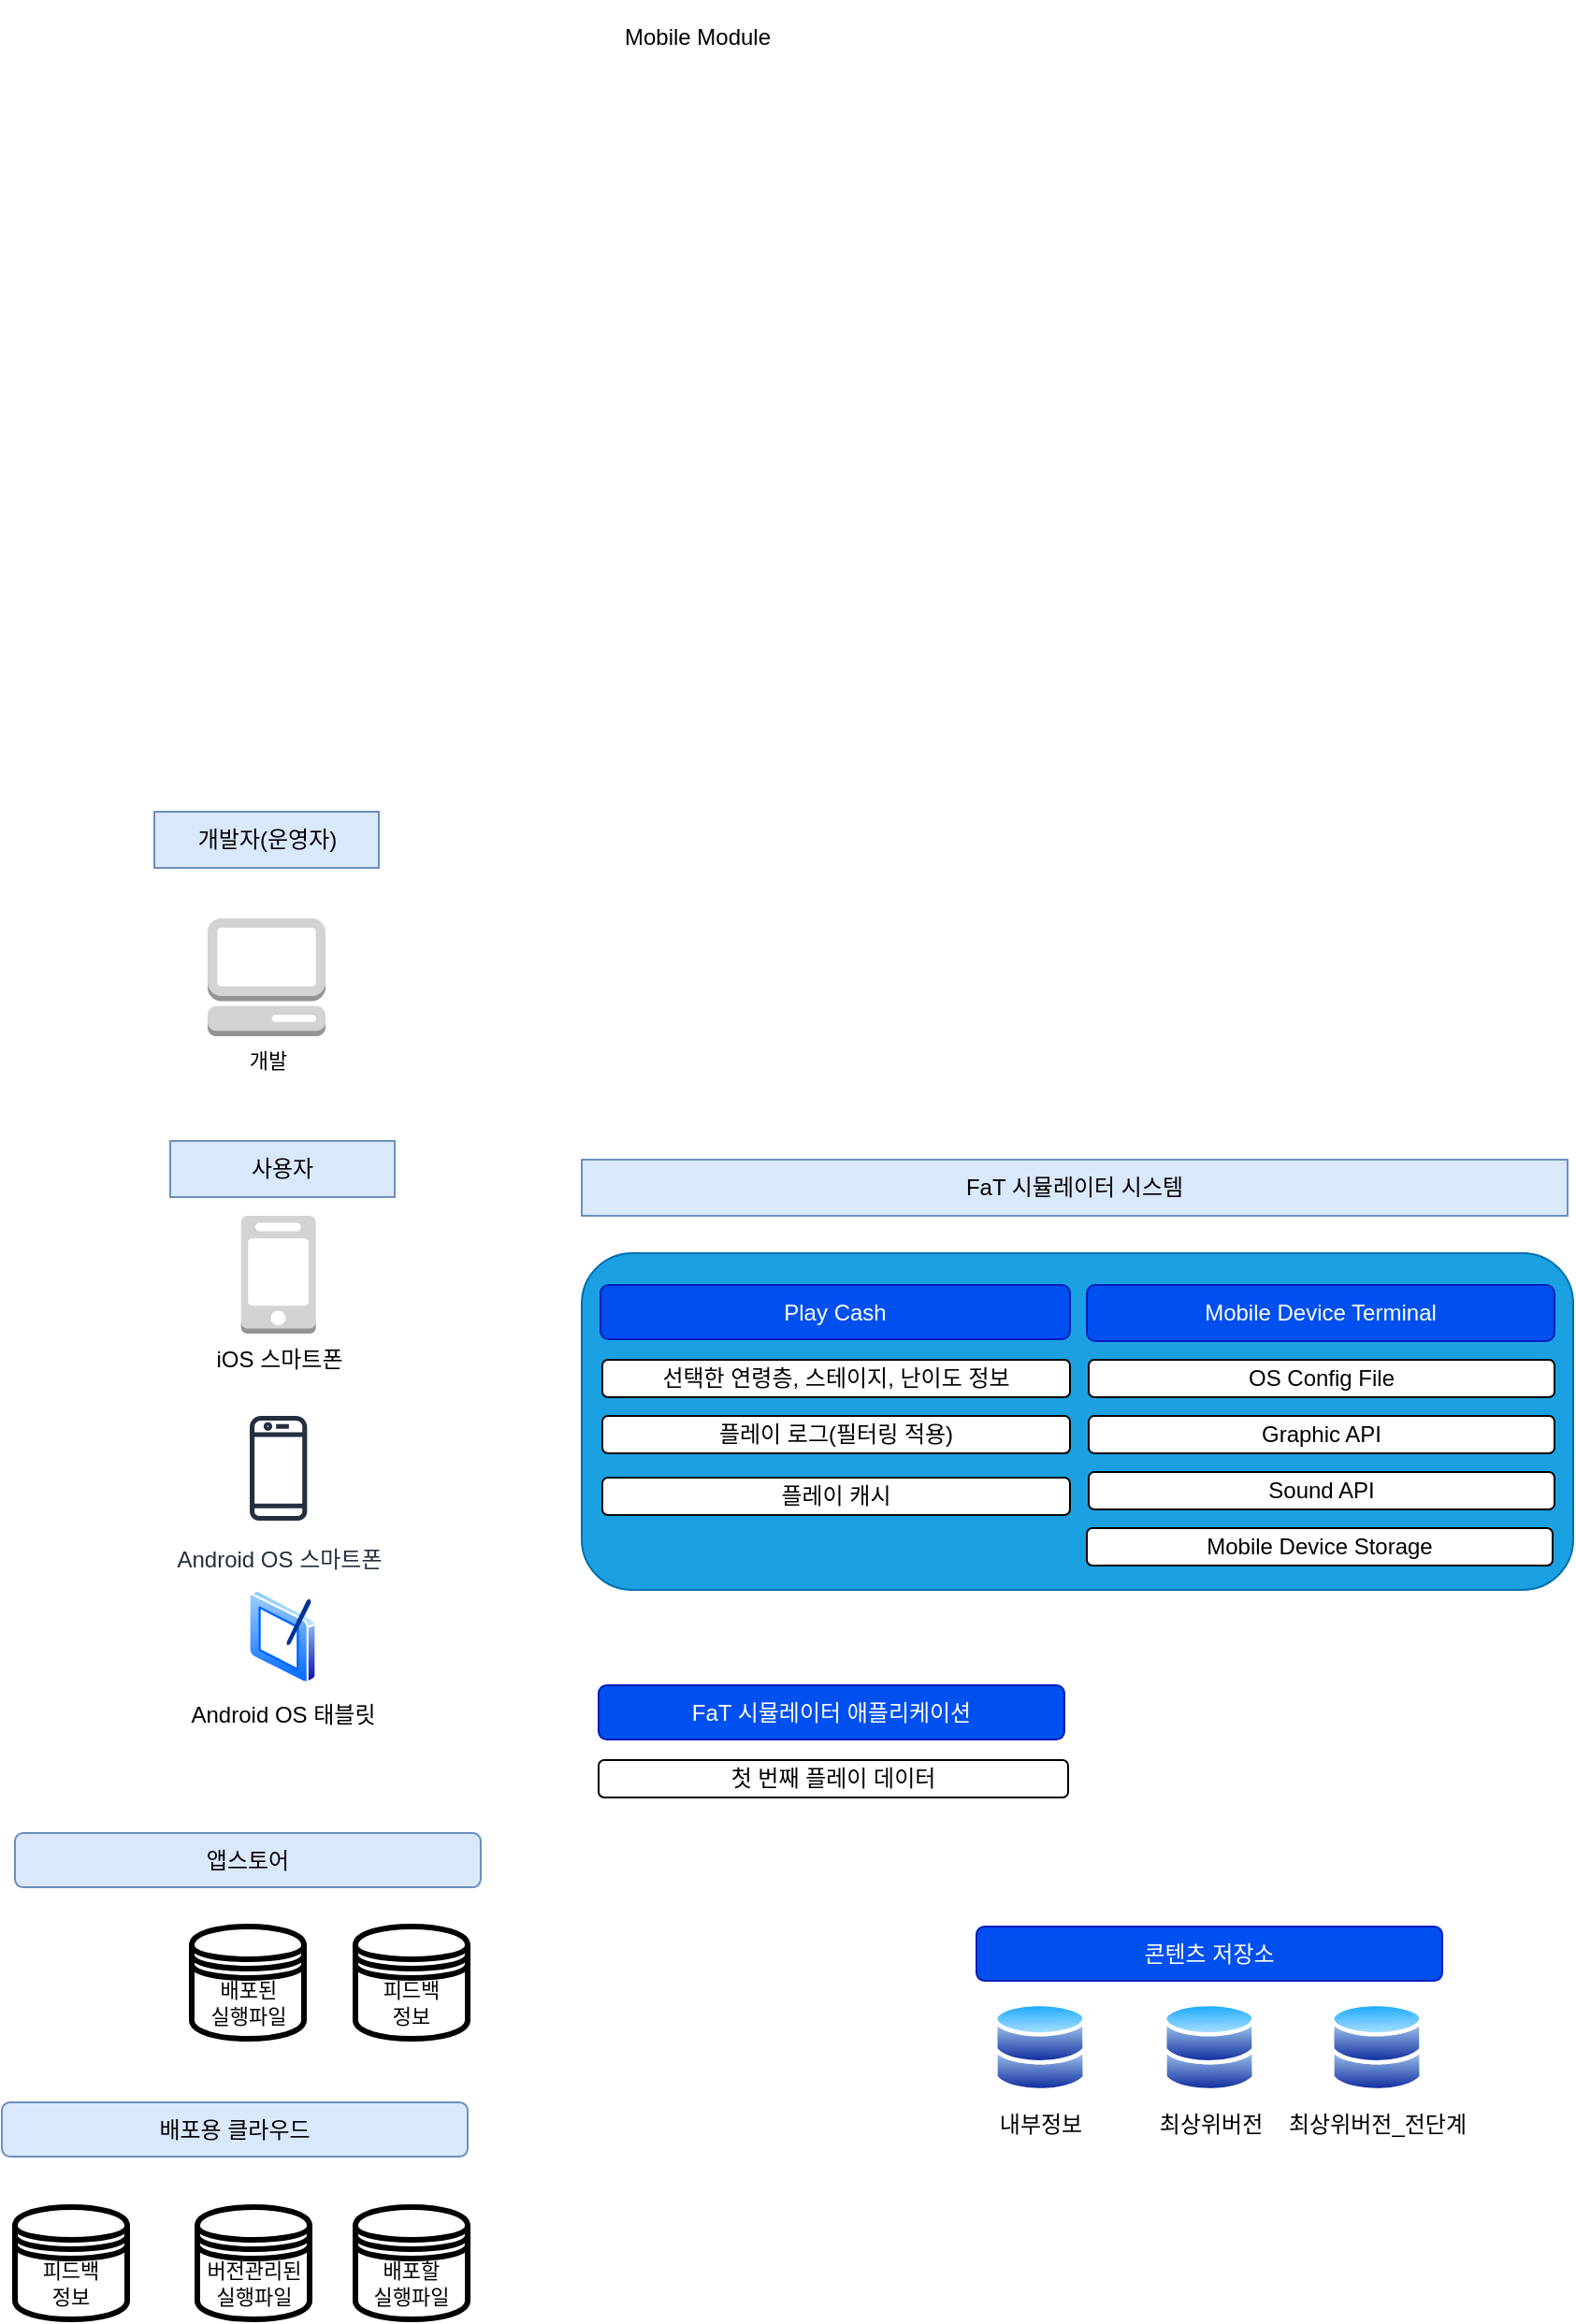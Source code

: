 <mxfile version="21.3.8" type="github" pages="7">
  <diagram name="Page-1" id="LQpM0y-y3X-_QGi2JBVG">
    <mxGraphModel dx="1765" dy="1007" grid="1" gridSize="10" guides="1" tooltips="1" connect="1" arrows="1" fold="1" page="1" pageScale="1" pageWidth="827" pageHeight="1169" math="0" shadow="0">
      <root>
        <mxCell id="0" />
        <mxCell id="1" parent="0" />
        <mxCell id="Vz45u7Fonc5N-65RXlbb-19" value="" style="rounded=1;whiteSpace=wrap;html=1;fillColor=#1ba1e2;fontColor=#ffffff;strokeColor=#006EAF;" vertex="1" parent="1">
          <mxGeometry x="300" y="820" width="530" height="180" as="geometry" />
        </mxCell>
        <mxCell id="Vz45u7Fonc5N-65RXlbb-7" value="" style="group" vertex="1" connectable="0" parent="1">
          <mxGeometry x="100" y="150" width="550" height="340" as="geometry" />
        </mxCell>
        <mxCell id="Vz45u7Fonc5N-65RXlbb-8" value="" style="group" vertex="1" connectable="0" parent="Vz45u7Fonc5N-65RXlbb-7">
          <mxGeometry y="10" width="550" height="330" as="geometry" />
        </mxCell>
        <mxCell id="Vz45u7Fonc5N-65RXlbb-6" value="Mobile Module" style="text;html=1;strokeColor=none;fillColor=default;align=center;verticalAlign=middle;whiteSpace=wrap;rounded=0;" vertex="1" parent="Vz45u7Fonc5N-65RXlbb-8">
          <mxGeometry x="137.5" width="247.5" height="20" as="geometry" />
        </mxCell>
        <mxCell id="f1BiPF42v0RQ563zsVqb-2" value="사용자" style="rounded=0;whiteSpace=wrap;html=1;fillColor=#dae8fc;strokeColor=#6c8ebf;" parent="1" vertex="1">
          <mxGeometry x="80" y="760" width="120" height="30" as="geometry" />
        </mxCell>
        <mxCell id="f1BiPF42v0RQ563zsVqb-6" value="FaT 시뮬레이터 시스템" style="rounded=0;whiteSpace=wrap;html=1;fillColor=#dae8fc;strokeColor=#6c8ebf;" parent="1" vertex="1">
          <mxGeometry x="300" y="770" width="527" height="30" as="geometry" />
        </mxCell>
        <mxCell id="f1BiPF42v0RQ563zsVqb-7" value="콘텐츠 저장소" style="rounded=1;whiteSpace=wrap;html=1;fillColor=#0050ef;strokeColor=#001DBC;fontColor=#ffffff;" parent="1" vertex="1">
          <mxGeometry x="511" y="1180" width="249" height="29" as="geometry" />
        </mxCell>
        <mxCell id="f1BiPF42v0RQ563zsVqb-13" value="최상위버전&lt;br&gt;" style="image;aspect=fixed;perimeter=ellipsePerimeter;html=1;align=center;shadow=0;dashed=0;spacingTop=3;image=img/lib/active_directory/databases.svg;" parent="1" vertex="1">
          <mxGeometry x="610.5" y="1220" width="50" height="49" as="geometry" />
        </mxCell>
        <mxCell id="f1BiPF42v0RQ563zsVqb-14" value="Mobile Device Terminal" style="rounded=1;whiteSpace=wrap;html=1;fillColor=#0050ef;strokeColor=#001DBC;fontColor=#ffffff;" parent="1" vertex="1">
          <mxGeometry x="570" y="837" width="250" height="30" as="geometry" />
        </mxCell>
        <mxCell id="toP1aLSbvlmDQtSUp-Qs-1" value="Graphic API" style="rounded=1;whiteSpace=wrap;html=1;" parent="1" vertex="1">
          <mxGeometry x="571" y="907" width="249" height="20" as="geometry" />
        </mxCell>
        <mxCell id="toP1aLSbvlmDQtSUp-Qs-2" value="OS Config File" style="rounded=1;whiteSpace=wrap;html=1;" parent="1" vertex="1">
          <mxGeometry x="571" y="877" width="249" height="20" as="geometry" />
        </mxCell>
        <mxCell id="E7xnLWKExB6z1no43Dy7-3" value="Sound API" style="rounded=1;whiteSpace=wrap;html=1;" parent="1" vertex="1">
          <mxGeometry x="571" y="937" width="249" height="20" as="geometry" />
        </mxCell>
        <mxCell id="E7xnLWKExB6z1no43Dy7-4" value="내부정보" style="image;aspect=fixed;perimeter=ellipsePerimeter;html=1;align=center;shadow=0;dashed=0;spacingTop=3;image=img/lib/active_directory/databases.svg;" parent="1" vertex="1">
          <mxGeometry x="520" y="1220" width="50" height="49" as="geometry" />
        </mxCell>
        <mxCell id="E7xnLWKExB6z1no43Dy7-6" value="최상위버전_전단계" style="image;aspect=fixed;perimeter=ellipsePerimeter;html=1;align=center;shadow=0;dashed=0;spacingTop=3;image=img/lib/active_directory/databases.svg;" parent="1" vertex="1">
          <mxGeometry x="700" y="1220" width="50" height="49" as="geometry" />
        </mxCell>
        <mxCell id="E7xnLWKExB6z1no43Dy7-8" value="FaT 시뮬레이터 애플리케이션" style="rounded=1;whiteSpace=wrap;html=1;fillColor=#0050ef;strokeColor=#001DBC;fontColor=#ffffff;" parent="1" vertex="1">
          <mxGeometry x="309" y="1051" width="249" height="29" as="geometry" />
        </mxCell>
        <mxCell id="E7xnLWKExB6z1no43Dy7-9" value="첫 번째 플레이 데이터" style="rounded=1;whiteSpace=wrap;html=1;" parent="1" vertex="1">
          <mxGeometry x="309" y="1091" width="251" height="20" as="geometry" />
        </mxCell>
        <mxCell id="E7xnLWKExB6z1no43Dy7-10" value="Play Cash" style="rounded=1;whiteSpace=wrap;html=1;fillColor=#0050ef;strokeColor=#001DBC;fontColor=#ffffff;" parent="1" vertex="1">
          <mxGeometry x="310" y="837" width="251" height="29" as="geometry" />
        </mxCell>
        <mxCell id="WnqY7mnbP_ce95q3HVKC-1" value="개발자(운영자)" style="rounded=0;whiteSpace=wrap;html=1;fillColor=#dae8fc;strokeColor=#6c8ebf;" parent="1" vertex="1">
          <mxGeometry x="71.5" y="584" width="120" height="30" as="geometry" />
        </mxCell>
        <mxCell id="WnqY7mnbP_ce95q3HVKC-2" value="피드백&lt;br&gt;정보" style="shape=datastore;whiteSpace=wrap;html=1;fontFamily=Helvetica;fontSize=11;fontColor=default;strokeWidth=3;" parent="1" vertex="1">
          <mxGeometry x="179" y="1180" width="60" height="60" as="geometry" />
        </mxCell>
        <mxCell id="WnqY7mnbP_ce95q3HVKC-3" value="개발" style="outlineConnect=0;dashed=0;verticalLabelPosition=bottom;verticalAlign=top;align=center;html=1;shape=mxgraph.aws3.management_console;fillColor=#D2D3D3;gradientColor=none;fontFamily=Helvetica;fontSize=11;fontColor=default;" parent="1" vertex="1">
          <mxGeometry x="100" y="641" width="63" height="63" as="geometry" />
        </mxCell>
        <mxCell id="WnqY7mnbP_ce95q3HVKC-4" value="앱스토어" style="rounded=1;whiteSpace=wrap;html=1;fillColor=#dae8fc;strokeColor=#6c8ebf;" parent="1" vertex="1">
          <mxGeometry x="-3" y="1130" width="249" height="29" as="geometry" />
        </mxCell>
        <mxCell id="WnqY7mnbP_ce95q3HVKC-5" value="배포된&lt;br&gt;실행파일" style="shape=datastore;whiteSpace=wrap;html=1;fontFamily=Helvetica;fontSize=11;fontColor=default;strokeWidth=3;" parent="1" vertex="1">
          <mxGeometry x="91.5" y="1180" width="60" height="60" as="geometry" />
        </mxCell>
        <mxCell id="WnqY7mnbP_ce95q3HVKC-6" value="배포용 클라우드" style="rounded=1;whiteSpace=wrap;html=1;fillColor=#dae8fc;strokeColor=#6c8ebf;" parent="1" vertex="1">
          <mxGeometry x="-10" y="1274" width="249" height="29" as="geometry" />
        </mxCell>
        <mxCell id="WnqY7mnbP_ce95q3HVKC-7" value="피드백&lt;br&gt;정보" style="shape=datastore;whiteSpace=wrap;html=1;fontFamily=Helvetica;fontSize=11;fontColor=default;strokeWidth=3;" parent="1" vertex="1">
          <mxGeometry x="-3" y="1330" width="60" height="60" as="geometry" />
        </mxCell>
        <mxCell id="WnqY7mnbP_ce95q3HVKC-8" value="버전관리된&lt;br&gt;실행파일" style="shape=datastore;whiteSpace=wrap;html=1;fontFamily=Helvetica;fontSize=11;fontColor=default;strokeWidth=3;" parent="1" vertex="1">
          <mxGeometry x="94.5" y="1330" width="60" height="60" as="geometry" />
        </mxCell>
        <mxCell id="WnqY7mnbP_ce95q3HVKC-9" value="배포할 &lt;br&gt;실행파일" style="shape=datastore;whiteSpace=wrap;html=1;fontFamily=Helvetica;fontSize=11;fontColor=default;strokeWidth=3;" parent="1" vertex="1">
          <mxGeometry x="179" y="1330" width="60" height="60" as="geometry" />
        </mxCell>
        <mxCell id="vQna6XxML9XRyEu_gCtE-1" value="선택한 연령층, 스테이지, 난이도 정보" style="rounded=1;whiteSpace=wrap;html=1;" parent="1" vertex="1">
          <mxGeometry x="311" y="877" width="250" height="20" as="geometry" />
        </mxCell>
        <mxCell id="vQna6XxML9XRyEu_gCtE-2" value="플레이 로그(필터링 적용)" style="rounded=1;whiteSpace=wrap;html=1;" parent="1" vertex="1">
          <mxGeometry x="311" y="907" width="250" height="20" as="geometry" />
        </mxCell>
        <mxCell id="vQna6XxML9XRyEu_gCtE-3" value="플레이 캐시" style="rounded=1;whiteSpace=wrap;html=1;" parent="1" vertex="1">
          <mxGeometry x="311" y="940" width="250" height="20" as="geometry" />
        </mxCell>
        <mxCell id="Vz45u7Fonc5N-65RXlbb-17" value="Mobile Device Storage" style="rounded=1;whiteSpace=wrap;html=1;" vertex="1" parent="1">
          <mxGeometry x="570" y="967" width="249" height="20" as="geometry" />
        </mxCell>
        <mxCell id="f1BiPF42v0RQ563zsVqb-4" value="Android OS 스마트폰" style="sketch=0;outlineConnect=0;fontColor=#232F3E;gradientColor=none;strokeColor=#232F3E;fillColor=#ffffff;dashed=0;verticalLabelPosition=bottom;verticalAlign=top;align=center;html=1;fontSize=12;fontStyle=0;aspect=fixed;shape=mxgraph.aws4.resourceIcon;resIcon=mxgraph.aws4.mobile_client;" parent="1" vertex="1">
          <mxGeometry x="102.84" y="900" width="70" height="70" as="geometry" />
        </mxCell>
        <mxCell id="f1BiPF42v0RQ563zsVqb-3" value="iOS 스마트폰" style="outlineConnect=0;dashed=0;verticalLabelPosition=bottom;verticalAlign=top;align=center;html=1;shape=mxgraph.aws3.mobile_client;fillColor=#D2D3D3;gradientColor=none;" parent="1" vertex="1">
          <mxGeometry x="117.84" y="800" width="40" height="63" as="geometry" />
        </mxCell>
        <mxCell id="Vz45u7Fonc5N-65RXlbb-1" value="Android OS 태블릿" style="image;aspect=fixed;perimeter=ellipsePerimeter;html=1;align=center;shadow=0;dashed=0;spacingTop=3;image=img/lib/active_directory/tablet_pc.svg;" vertex="1" parent="1">
          <mxGeometry x="121.75" y="1000" width="36.5" height="50" as="geometry" />
        </mxCell>
      </root>
    </mxGraphModel>
  </diagram>
  <diagram id="Es0hnNtWDDERyYta1_jB" name="FaT Structure">
    <mxGraphModel dx="1853" dy="604" grid="1" gridSize="10" guides="1" tooltips="1" connect="1" arrows="1" fold="1" page="1" pageScale="1" pageWidth="827" pageHeight="1169" math="0" shadow="0">
      <root>
        <mxCell id="0" />
        <mxCell id="1" parent="0" />
        <mxCell id="jNYN7gTXVCN3KIV63mF9-1" value="&lt;font style=&quot;font-size: 19px;&quot;&gt;시작 화면&lt;/font&gt;" style="rounded=0;whiteSpace=wrap;html=1;fillColor=none;strokeWidth=4;" parent="1" vertex="1">
          <mxGeometry x="467" y="80" width="120" height="60" as="geometry" />
        </mxCell>
        <mxCell id="jNYN7gTXVCN3KIV63mF9-23" style="edgeStyle=none;shape=connector;rounded=0;orthogonalLoop=1;jettySize=auto;html=1;exitX=1;exitY=0.5;exitDx=0;exitDy=0;entryX=0;entryY=0.3;entryDx=0;entryDy=0;labelBackgroundColor=default;strokeColor=default;strokeWidth=3;fontFamily=Helvetica;fontSize=11;fontColor=default;startArrow=classic;startFill=1;endArrow=classic;" parent="1" source="jNYN7gTXVCN3KIV63mF9-2" target="jNYN7gTXVCN3KIV63mF9-19" edge="1">
          <mxGeometry relative="1" as="geometry" />
        </mxCell>
        <mxCell id="jNYN7gTXVCN3KIV63mF9-2" value="&lt;span style=&quot;font-size: 19px;&quot;&gt;연령층 선택&lt;/span&gt;" style="rounded=0;whiteSpace=wrap;html=1;fillColor=none;strokeWidth=4;" parent="1" vertex="1">
          <mxGeometry x="467" y="230" width="120" height="60" as="geometry" />
        </mxCell>
        <mxCell id="jNYN7gTXVCN3KIV63mF9-22" style="edgeStyle=none;shape=connector;rounded=0;orthogonalLoop=1;jettySize=auto;html=1;exitX=1;exitY=0.5;exitDx=0;exitDy=0;entryX=0;entryY=0.3;entryDx=0;entryDy=0;labelBackgroundColor=default;strokeColor=default;strokeWidth=3;fontFamily=Helvetica;fontSize=11;fontColor=default;startArrow=classic;startFill=1;endArrow=classic;" parent="1" source="jNYN7gTXVCN3KIV63mF9-3" target="jNYN7gTXVCN3KIV63mF9-19" edge="1">
          <mxGeometry relative="1" as="geometry" />
        </mxCell>
        <mxCell id="jNYN7gTXVCN3KIV63mF9-3" value="&lt;span style=&quot;font-size: 19px;&quot;&gt;스테이지 선택&lt;/span&gt;" style="rounded=0;whiteSpace=wrap;html=1;fillColor=none;strokeWidth=4;" parent="1" vertex="1">
          <mxGeometry x="467" y="350" width="120" height="60" as="geometry" />
        </mxCell>
        <mxCell id="jNYN7gTXVCN3KIV63mF9-21" style="edgeStyle=none;shape=connector;rounded=0;orthogonalLoop=1;jettySize=auto;html=1;exitX=1;exitY=0.5;exitDx=0;exitDy=0;entryX=0;entryY=0.3;entryDx=0;entryDy=0;labelBackgroundColor=default;strokeColor=default;strokeWidth=3;fontFamily=Helvetica;fontSize=11;fontColor=default;endArrow=classic;startArrow=classic;startFill=1;" parent="1" source="jNYN7gTXVCN3KIV63mF9-4" target="jNYN7gTXVCN3KIV63mF9-19" edge="1">
          <mxGeometry relative="1" as="geometry" />
        </mxCell>
        <mxCell id="jNYN7gTXVCN3KIV63mF9-4" value="&lt;span style=&quot;font-size: 19px;&quot;&gt;난이도 선택&lt;/span&gt;" style="rounded=0;whiteSpace=wrap;html=1;fillColor=none;strokeWidth=4;" parent="1" vertex="1">
          <mxGeometry x="467" y="470" width="120" height="60" as="geometry" />
        </mxCell>
        <mxCell id="jNYN7gTXVCN3KIV63mF9-28" style="edgeStyle=none;shape=connector;rounded=0;orthogonalLoop=1;jettySize=auto;html=1;exitX=1;exitY=0.5;exitDx=0;exitDy=0;labelBackgroundColor=default;strokeColor=default;strokeWidth=3;fontFamily=Helvetica;fontSize=11;fontColor=default;startArrow=none;startFill=0;endArrow=classic;" parent="1" source="jNYN7gTXVCN3KIV63mF9-5" target="jNYN7gTXVCN3KIV63mF9-27" edge="1">
          <mxGeometry relative="1" as="geometry" />
        </mxCell>
        <mxCell id="jNYN7gTXVCN3KIV63mF9-5" value="&lt;span style=&quot;font-size: 19px;&quot;&gt;게임 플레이&lt;/span&gt;" style="rounded=0;whiteSpace=wrap;html=1;fillColor=none;strokeWidth=4;" parent="1" vertex="1">
          <mxGeometry x="467" y="595" width="120" height="60" as="geometry" />
        </mxCell>
        <mxCell id="jNYN7gTXVCN3KIV63mF9-6" value="&lt;span style=&quot;font-size: 19px;&quot;&gt;게임 결과창&lt;/span&gt;" style="rounded=0;whiteSpace=wrap;html=1;fillColor=none;strokeWidth=4;" parent="1" vertex="1">
          <mxGeometry x="467" y="720" width="120" height="60" as="geometry" />
        </mxCell>
        <mxCell id="jNYN7gTXVCN3KIV63mF9-18" style="edgeStyle=none;shape=connector;rounded=0;orthogonalLoop=1;jettySize=auto;html=1;exitX=0;exitY=0.5;exitDx=0;exitDy=0;labelBackgroundColor=default;strokeColor=default;strokeWidth=3;fontFamily=Helvetica;fontSize=11;fontColor=default;endArrow=classic;entryX=0;entryY=0.5;entryDx=0;entryDy=0;" parent="1" source="jNYN7gTXVCN3KIV63mF9-8" target="jNYN7gTXVCN3KIV63mF9-31" edge="1">
          <mxGeometry relative="1" as="geometry">
            <mxPoint x="587" y="620" as="targetPoint" />
          </mxGeometry>
        </mxCell>
        <mxCell id="jNYN7gTXVCN3KIV63mF9-8" value="그래픽" style="shape=datastore;whiteSpace=wrap;html=1;strokeWidth=3;" parent="1" vertex="1">
          <mxGeometry x="-33" y="640" width="80" height="80" as="geometry" />
        </mxCell>
        <mxCell id="jNYN7gTXVCN3KIV63mF9-9" value="그래픽은 연령층, 스테이지, 난이도와 무관히 같음." style="text;html=1;align=center;verticalAlign=middle;resizable=0;points=[];autosize=1;strokeColor=none;fillColor=none;" parent="1" vertex="1">
          <mxGeometry x="-513" y="573" width="260" height="30" as="geometry" />
        </mxCell>
        <mxCell id="jNYN7gTXVCN3KIV63mF9-17" style="edgeStyle=none;shape=connector;rounded=0;orthogonalLoop=1;jettySize=auto;html=1;exitX=1;exitY=0.5;exitDx=0;exitDy=0;entryX=0;entryY=0.5;entryDx=0;entryDy=0;labelBackgroundColor=default;strokeColor=default;strokeWidth=3;fontFamily=Helvetica;fontSize=11;fontColor=default;endArrow=classic;" parent="1" source="jNYN7gTXVCN3KIV63mF9-10" target="jNYN7gTXVCN3KIV63mF9-31" edge="1">
          <mxGeometry relative="1" as="geometry" />
        </mxCell>
        <mxCell id="jNYN7gTXVCN3KIV63mF9-10" value="사운드" style="shape=datastore;whiteSpace=wrap;html=1;strokeWidth=3;" parent="1" vertex="1">
          <mxGeometry x="-33" y="545" width="80" height="80" as="geometry" />
        </mxCell>
        <mxCell id="jNYN7gTXVCN3KIV63mF9-14" style="rounded=0;orthogonalLoop=1;jettySize=auto;html=1;exitX=0;exitY=0.5;exitDx=0;exitDy=0;strokeWidth=3;" parent="1" source="jNYN7gTXVCN3KIV63mF9-13" target="jNYN7gTXVCN3KIV63mF9-10" edge="1">
          <mxGeometry relative="1" as="geometry" />
        </mxCell>
        <mxCell id="jNYN7gTXVCN3KIV63mF9-15" style="edgeStyle=none;shape=connector;rounded=0;orthogonalLoop=1;jettySize=auto;html=1;exitX=0;exitY=0.5;exitDx=0;exitDy=0;entryX=-0.017;entryY=0.609;entryDx=0;entryDy=0;labelBackgroundColor=default;strokeColor=default;strokeWidth=3;fontFamily=Helvetica;fontSize=11;fontColor=default;endArrow=classic;entryPerimeter=0;" parent="1" source="jNYN7gTXVCN3KIV63mF9-13" target="jNYN7gTXVCN3KIV63mF9-8" edge="1">
          <mxGeometry relative="1" as="geometry" />
        </mxCell>
        <mxCell id="jNYN7gTXVCN3KIV63mF9-13" value="Unity&lt;br&gt;Engine" style="shape=datastore;whiteSpace=wrap;html=1;strokeWidth=3;" parent="1" vertex="1">
          <mxGeometry x="-243" y="573" width="80" height="80" as="geometry" />
        </mxCell>
        <mxCell id="jNYN7gTXVCN3KIV63mF9-26" style="edgeStyle=none;shape=connector;rounded=0;orthogonalLoop=1;jettySize=auto;html=1;exitX=0;exitY=0.5;exitDx=0;exitDy=0;entryX=0.5;entryY=0;entryDx=0;entryDy=0;labelBackgroundColor=default;strokeColor=default;strokeWidth=3;fontFamily=Helvetica;fontSize=11;fontColor=default;startArrow=none;startFill=0;endArrow=classic;" parent="1" source="jNYN7gTXVCN3KIV63mF9-19" target="jNYN7gTXVCN3KIV63mF9-25" edge="1">
          <mxGeometry relative="1" as="geometry" />
        </mxCell>
        <mxCell id="jNYN7gTXVCN3KIV63mF9-19" value="게임 플레이&lt;br&gt;설정사항" style="shape=datastore;whiteSpace=wrap;html=1;strokeWidth=3;" parent="1" vertex="1">
          <mxGeometry x="747" y="450" width="80" height="80" as="geometry" />
        </mxCell>
        <mxCell id="jNYN7gTXVCN3KIV63mF9-25" value="&lt;span style=&quot;font-size: 19px;&quot;&gt;게임로직&lt;/span&gt;" style="rounded=0;whiteSpace=wrap;html=1;fillColor=none;strokeWidth=4;" parent="1" vertex="1">
          <mxGeometry x="267" y="595" width="120" height="60" as="geometry" />
        </mxCell>
        <mxCell id="jNYN7gTXVCN3KIV63mF9-29" style="edgeStyle=none;shape=connector;rounded=0;orthogonalLoop=1;jettySize=auto;html=1;exitX=0.5;exitY=1;exitDx=0;exitDy=0;entryX=1;entryY=0.5;entryDx=0;entryDy=0;labelBackgroundColor=default;strokeColor=default;strokeWidth=3;fontFamily=Helvetica;fontSize=11;fontColor=default;startArrow=none;startFill=0;endArrow=classic;" parent="1" source="jNYN7gTXVCN3KIV63mF9-27" target="jNYN7gTXVCN3KIV63mF9-6" edge="1">
          <mxGeometry relative="1" as="geometry" />
        </mxCell>
        <mxCell id="jNYN7gTXVCN3KIV63mF9-27" value="플레이 로그&lt;br&gt;캐시" style="shape=datastore;whiteSpace=wrap;html=1;strokeWidth=3;" parent="1" vertex="1">
          <mxGeometry x="747" y="585" width="80" height="80" as="geometry" />
        </mxCell>
        <mxCell id="jNYN7gTXVCN3KIV63mF9-31" value="로컬 저장소" style="shape=datastore;whiteSpace=wrap;html=1;strokeWidth=3;" parent="1" vertex="1">
          <mxGeometry x="160" y="575" width="80" height="80" as="geometry" />
        </mxCell>
      </root>
    </mxGraphModel>
  </diagram>
  <diagram id="gg_a31nnc3odHMOldN3p" name="시퀀스다이어그램_게임플레이">
    <mxGraphModel dx="1026" dy="604" grid="1" gridSize="10" guides="1" tooltips="1" connect="1" arrows="1" fold="1" page="1" pageScale="1" pageWidth="827" pageHeight="1169" math="0" shadow="0">
      <root>
        <mxCell id="0" />
        <mxCell id="1" parent="0" />
        <mxCell id="geC--euPAdbp1gMqMMYf-9" value="&lt;font style=&quot;font-size: 19px;&quot;&gt;사용자&lt;/font&gt;" style="rounded=0;whiteSpace=wrap;html=1;fontFamily=Helvetica;fontSize=11;fillColor=#dae8fc;strokeColor=#6c8ebf;strokeWidth=3;fontStyle=1" parent="1" vertex="1">
          <mxGeometry x="60" y="170" width="120" height="40" as="geometry" />
        </mxCell>
        <mxCell id="geC--euPAdbp1gMqMMYf-10" value="&lt;font style=&quot;font-size: 15px;&quot;&gt;FAT 시뮬레이터&lt;br&gt;게임 시작&lt;br&gt;&lt;/font&gt;" style="rounded=0;whiteSpace=wrap;html=1;fontFamily=Helvetica;fontSize=11;fillColor=#dae8fc;strokeColor=#6c8ebf;strokeWidth=3;fontStyle=1" parent="1" vertex="1">
          <mxGeometry x="300" y="170" width="120" height="40" as="geometry" />
        </mxCell>
        <mxCell id="geC--euPAdbp1gMqMMYf-11" value="&lt;font style=&quot;font-size: 19px;&quot;&gt;메인캐릭터&lt;/font&gt;" style="rounded=0;whiteSpace=wrap;html=1;fontFamily=Helvetica;fontSize=11;fillColor=#dae8fc;strokeColor=#6c8ebf;strokeWidth=3;fontStyle=1" parent="1" vertex="1">
          <mxGeometry x="540" y="170" width="120" height="40" as="geometry" />
        </mxCell>
        <mxCell id="geC--euPAdbp1gMqMMYf-12" value="&lt;font style=&quot;font-size: 19px;&quot;&gt;NPC&lt;/font&gt;" style="rounded=0;whiteSpace=wrap;html=1;fontFamily=Helvetica;fontSize=11;fillColor=#dae8fc;strokeColor=#6c8ebf;strokeWidth=3;fontStyle=1" parent="1" vertex="1">
          <mxGeometry x="780" y="170" width="120" height="40" as="geometry" />
        </mxCell>
        <mxCell id="geC--euPAdbp1gMqMMYf-13" value="&lt;span style=&quot;font-size: 19px;&quot;&gt;응급환자&lt;/span&gt;" style="rounded=0;whiteSpace=wrap;html=1;fontFamily=Helvetica;fontSize=11;fillColor=#dae8fc;strokeColor=#6c8ebf;strokeWidth=3;fontStyle=1" parent="1" vertex="1">
          <mxGeometry x="1260" y="170" width="120" height="40" as="geometry" />
        </mxCell>
        <mxCell id="geC--euPAdbp1gMqMMYf-14" value="&lt;font style=&quot;font-size: 15px;&quot;&gt;FAT 시뮬레이터&lt;br style=&quot;border-color: var(--border-color);&quot;&gt;게임 끝&lt;/font&gt;" style="rounded=0;whiteSpace=wrap;html=1;fontFamily=Helvetica;fontSize=11;fillColor=#dae8fc;strokeColor=#6c8ebf;strokeWidth=3;fontStyle=1" parent="1" vertex="1">
          <mxGeometry x="1500" y="170" width="120" height="40" as="geometry" />
        </mxCell>
        <mxCell id="geC--euPAdbp1gMqMMYf-15" value="" style="endArrow=none;dashed=1;html=1;dashPattern=1 1;strokeWidth=3;rounded=0;labelBackgroundColor=default;strokeColor=default;fontFamily=Helvetica;fontSize=11;fontColor=default;shape=connector;entryX=0.5;entryY=1;entryDx=0;entryDy=0;fontStyle=1" parent="1" target="geC--euPAdbp1gMqMMYf-9" edge="1">
          <mxGeometry width="50" height="50" relative="1" as="geometry">
            <mxPoint x="120" y="760" as="sourcePoint" />
            <mxPoint x="150" y="-500" as="targetPoint" />
          </mxGeometry>
        </mxCell>
        <mxCell id="geC--euPAdbp1gMqMMYf-17" value="" style="endArrow=none;dashed=1;html=1;dashPattern=1 1;strokeWidth=3;rounded=0;labelBackgroundColor=default;strokeColor=default;fontFamily=Helvetica;fontSize=11;fontColor=default;shape=connector;entryX=0.5;entryY=1;entryDx=0;entryDy=0;fontStyle=1" parent="1" target="geC--euPAdbp1gMqMMYf-10" edge="1">
          <mxGeometry width="50" height="50" relative="1" as="geometry">
            <mxPoint x="360" y="760" as="sourcePoint" />
            <mxPoint x="130" y="220" as="targetPoint" />
          </mxGeometry>
        </mxCell>
        <mxCell id="geC--euPAdbp1gMqMMYf-18" value="" style="endArrow=none;dashed=1;html=1;dashPattern=1 1;strokeWidth=3;rounded=0;labelBackgroundColor=default;strokeColor=default;fontFamily=Helvetica;fontSize=11;fontColor=default;shape=connector;entryX=0.5;entryY=1;entryDx=0;entryDy=0;fontStyle=1" parent="1" target="geC--euPAdbp1gMqMMYf-11" edge="1">
          <mxGeometry width="50" height="50" relative="1" as="geometry">
            <mxPoint x="600" y="760" as="sourcePoint" />
            <mxPoint x="370" y="220" as="targetPoint" />
          </mxGeometry>
        </mxCell>
        <mxCell id="geC--euPAdbp1gMqMMYf-19" value="" style="endArrow=none;dashed=1;html=1;dashPattern=1 1;strokeWidth=3;rounded=0;labelBackgroundColor=default;strokeColor=default;fontFamily=Helvetica;fontSize=11;fontColor=default;shape=connector;entryX=0.5;entryY=1;entryDx=0;entryDy=0;fontStyle=1" parent="1" target="geC--euPAdbp1gMqMMYf-12" edge="1">
          <mxGeometry width="50" height="50" relative="1" as="geometry">
            <mxPoint x="840" y="761.667" as="sourcePoint" />
            <mxPoint x="610" y="220" as="targetPoint" />
          </mxGeometry>
        </mxCell>
        <mxCell id="geC--euPAdbp1gMqMMYf-20" value="" style="endArrow=none;dashed=1;html=1;dashPattern=1 1;strokeWidth=3;rounded=0;labelBackgroundColor=default;strokeColor=default;fontFamily=Helvetica;fontSize=11;fontColor=default;shape=connector;entryX=0.5;entryY=1;entryDx=0;entryDy=0;fontStyle=1" parent="1" target="geC--euPAdbp1gMqMMYf-13" edge="1">
          <mxGeometry width="50" height="50" relative="1" as="geometry">
            <mxPoint x="1320" y="760" as="sourcePoint" />
            <mxPoint x="1090" y="220" as="targetPoint" />
          </mxGeometry>
        </mxCell>
        <mxCell id="geC--euPAdbp1gMqMMYf-21" value="" style="endArrow=none;dashed=1;html=1;dashPattern=1 1;strokeWidth=3;rounded=0;labelBackgroundColor=default;strokeColor=default;fontFamily=Helvetica;fontSize=11;fontColor=default;shape=connector;entryX=0.5;entryY=1;entryDx=0;entryDy=0;fontStyle=1" parent="1" source="4q6gIbNEI41S0KVjnYzy-24" target="geC--euPAdbp1gMqMMYf-14" edge="1">
          <mxGeometry width="50" height="50" relative="1" as="geometry">
            <mxPoint x="1560" y="760" as="sourcePoint" />
            <mxPoint x="1330" y="220" as="targetPoint" />
          </mxGeometry>
        </mxCell>
        <mxCell id="geC--euPAdbp1gMqMMYf-22" value="&lt;span style=&quot;font-size: 19px;&quot;&gt;응급환자의&lt;br&gt;하트&lt;br&gt;&lt;/span&gt;" style="rounded=0;whiteSpace=wrap;html=1;fontFamily=Helvetica;fontSize=11;fillColor=#dae8fc;strokeColor=#6c8ebf;strokeWidth=3;fontStyle=1" parent="1" vertex="1">
          <mxGeometry x="1020" y="170" width="120" height="40" as="geometry" />
        </mxCell>
        <mxCell id="geC--euPAdbp1gMqMMYf-23" value="" style="endArrow=none;dashed=1;html=1;dashPattern=1 1;strokeWidth=3;rounded=0;labelBackgroundColor=default;strokeColor=default;fontFamily=Helvetica;fontSize=11;fontColor=default;shape=connector;entryX=0.5;entryY=1;entryDx=0;entryDy=0;fontStyle=1" parent="1" target="geC--euPAdbp1gMqMMYf-22" edge="1">
          <mxGeometry width="50" height="50" relative="1" as="geometry">
            <mxPoint x="1080" y="770" as="sourcePoint" />
            <mxPoint x="850" y="220" as="targetPoint" />
          </mxGeometry>
        </mxCell>
        <mxCell id="geC--euPAdbp1gMqMMYf-24" value="&lt;font style=&quot;font-size: 19px;&quot;&gt;게임을 1번 플레이 할 때의 생명주기&amp;nbsp;&lt;/font&gt;" style="rounded=0;whiteSpace=wrap;html=1;fontFamily=Helvetica;fontSize=11;strokeWidth=3;fillColor=#b1ddf0;strokeColor=#10739e;fontStyle=1" parent="1" vertex="1">
          <mxGeometry x="310" y="110" width="1310" height="30" as="geometry" />
        </mxCell>
        <mxCell id="geC--euPAdbp1gMqMMYf-26" value="" style="endArrow=none;dashed=1;html=1;dashPattern=1 1;strokeWidth=3;rounded=0;labelBackgroundColor=default;strokeColor=default;fontFamily=Helvetica;fontSize=11;fontColor=default;shape=connector;entryX=0.5;entryY=1;entryDx=0;entryDy=0;fontStyle=1" parent="1" target="geC--euPAdbp1gMqMMYf-25" edge="1">
          <mxGeometry width="50" height="50" relative="1" as="geometry">
            <mxPoint x="120" y="680" as="sourcePoint" />
            <mxPoint x="120" y="210" as="targetPoint" />
          </mxGeometry>
        </mxCell>
        <mxCell id="geC--euPAdbp1gMqMMYf-28" value="" style="endArrow=classic;html=1;rounded=0;labelBackgroundColor=default;strokeColor=default;strokeWidth=3;fontFamily=Helvetica;fontSize=11;fontColor=default;shape=connector;entryX=0.146;entryY=1.105;entryDx=0;entryDy=0;exitX=0.093;exitY=-0.029;exitDx=0;exitDy=0;exitPerimeter=0;entryPerimeter=0;fontStyle=1" parent="1" source="geC--euPAdbp1gMqMMYf-25" target="geC--euPAdbp1gMqMMYf-27" edge="1">
          <mxGeometry width="50" height="50" relative="1" as="geometry">
            <mxPoint x="130" y="300" as="sourcePoint" />
            <mxPoint x="320" y="320" as="targetPoint" />
          </mxGeometry>
        </mxCell>
        <mxCell id="geC--euPAdbp1gMqMMYf-29" value="&lt;span style=&quot;font-size: 15px;&quot;&gt;스테이지&amp;nbsp;&lt;br&gt;&amp;amp;&lt;br&gt;응급처치 난이도&lt;br&gt;세팅&lt;br&gt;&lt;/span&gt;" style="edgeLabel;html=1;align=center;verticalAlign=middle;resizable=0;points=[];fontSize=11;fontFamily=Helvetica;fontColor=default;fontStyle=1" parent="geC--euPAdbp1gMqMMYf-28" vertex="1" connectable="0">
          <mxGeometry x="-0.161" y="1" relative="1" as="geometry">
            <mxPoint x="8" as="offset" />
          </mxGeometry>
        </mxCell>
        <mxCell id="geC--euPAdbp1gMqMMYf-67" style="edgeStyle=none;shape=connector;rounded=0;orthogonalLoop=1;jettySize=auto;html=1;exitX=0.399;exitY=0.052;exitDx=0;exitDy=0;entryX=0.023;entryY=1.089;entryDx=0;entryDy=0;labelBackgroundColor=default;strokeColor=default;strokeWidth=3;fontFamily=Helvetica;fontSize=11;fontColor=default;startArrow=none;startFill=0;endArrow=classic;exitPerimeter=0;fontStyle=1;entryPerimeter=0;" parent="1" source="geC--euPAdbp1gMqMMYf-27" target="geC--euPAdbp1gMqMMYf-35" edge="1">
          <mxGeometry relative="1" as="geometry" />
        </mxCell>
        <mxCell id="geC--euPAdbp1gMqMMYf-68" value="&lt;font style=&quot;font-size: 15px;&quot;&gt;스테이지 인트로 재생&lt;/font&gt;" style="edgeLabel;html=1;align=center;verticalAlign=middle;resizable=0;points=[];fontSize=11;fontFamily=Helvetica;fontColor=default;fontStyle=1" parent="geC--euPAdbp1gMqMMYf-67" vertex="1" connectable="0">
          <mxGeometry x="-0.298" relative="1" as="geometry">
            <mxPoint x="23" as="offset" />
          </mxGeometry>
        </mxCell>
        <mxCell id="geC--euPAdbp1gMqMMYf-27" value="" style="rounded=0;whiteSpace=wrap;html=1;fontFamily=Helvetica;fontSize=11;fontColor=#ffffff;fillColor=#1ba1e2;strokeColor=#000000;rotation=90;strokeWidth=3;fontStyle=1" parent="1" vertex="1">
          <mxGeometry x="220" y="380" width="280" height="20" as="geometry" />
        </mxCell>
        <mxCell id="geC--euPAdbp1gMqMMYf-41" style="edgeStyle=none;shape=connector;rounded=0;orthogonalLoop=1;jettySize=auto;html=1;exitX=0.25;exitY=0;exitDx=0;exitDy=0;entryX=0.25;entryY=1;entryDx=0;entryDy=0;labelBackgroundColor=default;strokeColor=default;strokeWidth=3;fontFamily=Helvetica;fontSize=11;fontColor=default;startArrow=none;startFill=0;endArrow=classic;fontStyle=1" parent="1" source="geC--euPAdbp1gMqMMYf-46" target="geC--euPAdbp1gMqMMYf-39" edge="1">
          <mxGeometry relative="1" as="geometry">
            <mxPoint x="610" y="429" as="sourcePoint" />
            <mxPoint x="830" y="429" as="targetPoint" />
          </mxGeometry>
        </mxCell>
        <mxCell id="geC--euPAdbp1gMqMMYf-42" value="&lt;font style=&quot;font-size: 15px;&quot;&gt;선택지형 대화&lt;br&gt;&lt;/font&gt;" style="edgeLabel;html=1;align=center;verticalAlign=middle;resizable=0;points=[];fontSize=11;fontFamily=Helvetica;fontColor=default;fontStyle=1" parent="geC--euPAdbp1gMqMMYf-41" vertex="1" connectable="0">
          <mxGeometry x="-0.202" relative="1" as="geometry">
            <mxPoint x="12" y="1" as="offset" />
          </mxGeometry>
        </mxCell>
        <mxCell id="geC--euPAdbp1gMqMMYf-35" value="" style="rounded=0;whiteSpace=wrap;html=1;fontFamily=Helvetica;fontSize=11;fontColor=#ffffff;fillColor=#1ba1e2;strokeColor=#000000;rotation=90;strokeWidth=3;fontStyle=1" parent="1" vertex="1">
          <mxGeometry x="560" y="390" width="80" height="20" as="geometry" />
        </mxCell>
        <mxCell id="geC--euPAdbp1gMqMMYf-37" value="" style="endArrow=classic;html=1;rounded=0;labelBackgroundColor=default;strokeColor=default;strokeWidth=3;fontFamily=Helvetica;fontSize=11;fontColor=default;shape=connector;entryX=0.533;entryY=1.113;entryDx=0;entryDy=0;exitX=0.34;exitY=-0.138;exitDx=0;exitDy=0;exitPerimeter=0;fontStyle=1;entryPerimeter=0;" parent="1" source="geC--euPAdbp1gMqMMYf-25" target="geC--euPAdbp1gMqMMYf-27" edge="1">
          <mxGeometry width="50" height="50" relative="1" as="geometry">
            <mxPoint x="170" y="510" as="sourcePoint" />
            <mxPoint x="220" y="420" as="targetPoint" />
          </mxGeometry>
        </mxCell>
        <mxCell id="geC--euPAdbp1gMqMMYf-38" value="&lt;font style=&quot;font-size: 15px;&quot;&gt;정해진 맵 안에서&lt;br style=&quot;border-color: var(--border-color);&quot;&gt;캐릭터 움직이기&lt;/font&gt;" style="edgeLabel;html=1;align=center;verticalAlign=middle;resizable=0;points=[];fontSize=11;fontFamily=Helvetica;fontColor=default;fontStyle=1" parent="geC--euPAdbp1gMqMMYf-37" vertex="1" connectable="0">
          <mxGeometry x="0.399" y="1" relative="1" as="geometry">
            <mxPoint x="-63" y="2" as="offset" />
          </mxGeometry>
        </mxCell>
        <mxCell id="geC--euPAdbp1gMqMMYf-44" style="edgeStyle=none;shape=connector;rounded=0;orthogonalLoop=1;jettySize=auto;html=1;exitX=0.25;exitY=1;exitDx=0;exitDy=0;labelBackgroundColor=default;strokeColor=default;strokeWidth=3;fontFamily=Helvetica;fontSize=11;fontColor=default;startArrow=none;startFill=0;endArrow=classic;entryX=0.25;entryY=0;entryDx=0;entryDy=0;fontStyle=1;dashed=1;" parent="1" edge="1">
          <mxGeometry relative="1" as="geometry">
            <mxPoint x="830" y="538" as="sourcePoint" />
            <mxPoint x="610" y="538" as="targetPoint" />
          </mxGeometry>
        </mxCell>
        <mxCell id="geC--euPAdbp1gMqMMYf-45" value="&lt;font style=&quot;font-size: 15px;&quot;&gt;반응 및 행동&lt;/font&gt;" style="edgeLabel;html=1;align=center;verticalAlign=middle;resizable=0;points=[];fontSize=11;fontFamily=Helvetica;fontColor=default;fontStyle=1" parent="geC--euPAdbp1gMqMMYf-44" vertex="1" connectable="0">
          <mxGeometry x="0.247" relative="1" as="geometry">
            <mxPoint x="17" as="offset" />
          </mxGeometry>
        </mxCell>
        <mxCell id="geC--euPAdbp1gMqMMYf-58" style="edgeStyle=none;shape=connector;rounded=0;orthogonalLoop=1;jettySize=auto;html=1;exitX=0.25;exitY=0;exitDx=0;exitDy=0;labelBackgroundColor=default;strokeColor=default;strokeWidth=3;fontFamily=Helvetica;fontSize=11;fontColor=default;startArrow=none;startFill=0;endArrow=classic;entryX=0.146;entryY=0.925;entryDx=0;entryDy=0;entryPerimeter=0;fontStyle=1" parent="1" source="geC--euPAdbp1gMqMMYf-39" target="geC--euPAdbp1gMqMMYf-47" edge="1">
          <mxGeometry relative="1" as="geometry">
            <mxPoint x="1070" y="430" as="targetPoint" />
          </mxGeometry>
        </mxCell>
        <mxCell id="geC--euPAdbp1gMqMMYf-59" value="&lt;span style=&quot;font-size: 15px;&quot;&gt;대화 결과에 따른 &lt;br&gt;하트 반영&lt;/span&gt;" style="edgeLabel;html=1;align=center;verticalAlign=middle;resizable=0;points=[];fontSize=11;fontFamily=Helvetica;fontColor=default;fontStyle=1" parent="geC--euPAdbp1gMqMMYf-58" vertex="1" connectable="0">
          <mxGeometry x="-0.256" y="3" relative="1" as="geometry">
            <mxPoint x="29" as="offset" />
          </mxGeometry>
        </mxCell>
        <mxCell id="geC--euPAdbp1gMqMMYf-51" style="edgeStyle=none;shape=connector;rounded=0;orthogonalLoop=1;jettySize=auto;html=1;entryX=0.5;entryY=1;entryDx=0;entryDy=0;labelBackgroundColor=default;strokeColor=default;strokeWidth=3;fontFamily=Helvetica;fontSize=11;fontColor=default;startArrow=none;startFill=0;endArrow=classic;exitX=0.5;exitY=0;exitDx=0;exitDy=0;fontStyle=1" parent="1" source="geC--euPAdbp1gMqMMYf-76" target="geC--euPAdbp1gMqMMYf-49" edge="1">
          <mxGeometry relative="1" as="geometry">
            <mxPoint x="1150" y="290" as="sourcePoint" />
          </mxGeometry>
        </mxCell>
        <mxCell id="geC--euPAdbp1gMqMMYf-52" value="&lt;font style=&quot;font-size: 15px;&quot;&gt;CPR 시행&lt;/font&gt;" style="edgeLabel;html=1;align=center;verticalAlign=middle;resizable=0;points=[];fontSize=11;fontFamily=Helvetica;fontColor=default;fontStyle=1" parent="geC--euPAdbp1gMqMMYf-51" vertex="1" connectable="0">
          <mxGeometry x="0.585" relative="1" as="geometry">
            <mxPoint x="15" y="-2" as="offset" />
          </mxGeometry>
        </mxCell>
        <mxCell id="geC--euPAdbp1gMqMMYf-83" style="edgeStyle=none;shape=connector;rounded=0;orthogonalLoop=1;jettySize=auto;html=1;exitX=0.5;exitY=0;exitDx=0;exitDy=0;labelBackgroundColor=default;strokeColor=default;strokeWidth=3;fontFamily=Helvetica;fontSize=11;fontColor=default;startArrow=none;startFill=0;endArrow=classic;fontStyle=1" parent="1" source="geC--euPAdbp1gMqMMYf-47" edge="1">
          <mxGeometry relative="1" as="geometry">
            <mxPoint x="1550" y="550" as="targetPoint" />
          </mxGeometry>
        </mxCell>
        <mxCell id="geC--euPAdbp1gMqMMYf-84" value="&lt;font style=&quot;font-size: 15px;&quot;&gt;응급처치 성공 혹은 실패&lt;/font&gt;" style="edgeLabel;html=1;align=center;verticalAlign=middle;resizable=0;points=[];fontSize=11;fontFamily=Helvetica;fontColor=default;fontStyle=1" parent="geC--euPAdbp1gMqMMYf-83" vertex="1" connectable="0">
          <mxGeometry x="0.234" y="2" relative="1" as="geometry">
            <mxPoint x="66" y="2" as="offset" />
          </mxGeometry>
        </mxCell>
        <mxCell id="geC--euPAdbp1gMqMMYf-47" value="" style="rounded=0;whiteSpace=wrap;html=1;fontFamily=Helvetica;fontSize=11;fontColor=#ffffff;fillColor=#1ba1e2;strokeColor=#000000;rotation=90;strokeWidth=3;fontStyle=1" parent="1" vertex="1">
          <mxGeometry x="1010" y="540" width="140" height="20" as="geometry" />
        </mxCell>
        <mxCell id="geC--euPAdbp1gMqMMYf-53" style="edgeStyle=none;shape=connector;rounded=0;orthogonalLoop=1;jettySize=auto;html=1;exitX=0.135;exitY=1.088;exitDx=0;exitDy=0;labelBackgroundColor=default;strokeColor=default;strokeWidth=3;fontFamily=Helvetica;fontSize=11;fontColor=default;startArrow=none;startFill=0;endArrow=classic;exitPerimeter=0;fontStyle=1" parent="1" source="geC--euPAdbp1gMqMMYf-49" edge="1">
          <mxGeometry relative="1" as="geometry">
            <mxPoint x="1090" y="611" as="targetPoint" />
          </mxGeometry>
        </mxCell>
        <mxCell id="geC--euPAdbp1gMqMMYf-54" value="&lt;font style=&quot;font-size: 15px;&quot;&gt;하트 개수 조정&lt;/font&gt;" style="edgeLabel;html=1;align=center;verticalAlign=middle;resizable=0;points=[];fontSize=11;fontFamily=Helvetica;fontColor=default;fontStyle=1" parent="geC--euPAdbp1gMqMMYf-53" vertex="1" connectable="0">
          <mxGeometry x="0.184" y="-3" relative="1" as="geometry">
            <mxPoint x="31" as="offset" />
          </mxGeometry>
        </mxCell>
        <mxCell id="geC--euPAdbp1gMqMMYf-55" value="" style="endArrow=classic;html=1;rounded=0;labelBackgroundColor=default;strokeColor=default;strokeWidth=3;fontFamily=Helvetica;fontSize=11;fontColor=default;shape=connector;entryX=0.5;entryY=1;entryDx=0;entryDy=0;exitX=0.885;exitY=-0.185;exitDx=0;exitDy=0;exitPerimeter=0;fontStyle=1" parent="1" source="geC--euPAdbp1gMqMMYf-25" target="geC--euPAdbp1gMqMMYf-76" edge="1">
          <mxGeometry width="50" height="50" relative="1" as="geometry">
            <mxPoint x="150" y="650" as="sourcePoint" />
            <mxPoint x="260" y="540" as="targetPoint" />
          </mxGeometry>
        </mxCell>
        <mxCell id="geC--euPAdbp1gMqMMYf-57" value="&lt;font style=&quot;font-size: 15px;&quot;&gt;메인캐릭터 조작&lt;/font&gt;" style="edgeLabel;html=1;align=center;verticalAlign=middle;resizable=0;points=[];fontSize=11;fontFamily=Helvetica;fontColor=default;fontStyle=1" parent="geC--euPAdbp1gMqMMYf-55" vertex="1" connectable="0">
          <mxGeometry x="-0.57" relative="1" as="geometry">
            <mxPoint y="-1" as="offset" />
          </mxGeometry>
        </mxCell>
        <mxCell id="geC--euPAdbp1gMqMMYf-63" style="shape=connector;rounded=0;orthogonalLoop=1;jettySize=auto;html=1;labelBackgroundColor=default;strokeColor=default;strokeWidth=3;fontFamily=Helvetica;fontSize=11;fontColor=default;startArrow=none;startFill=0;endArrow=classic;entryX=0.397;entryY=1.019;entryDx=0;entryDy=0;entryPerimeter=0;edgeStyle=elbowEdgeStyle;fontStyle=1;exitX=0.25;exitY=1;exitDx=0;exitDy=0;" parent="1" source="4q6gIbNEI41S0KVjnYzy-24" target="geC--euPAdbp1gMqMMYf-27" edge="1">
          <mxGeometry relative="1" as="geometry">
            <mxPoint x="1470" y="690" as="sourcePoint" />
            <mxPoint x="350" y="1038.421" as="targetPoint" />
            <Array as="points">
              <mxPoint x="320" y="530" />
            </Array>
          </mxGeometry>
        </mxCell>
        <mxCell id="geC--euPAdbp1gMqMMYf-65" style="edgeStyle=orthogonalEdgeStyle;shape=connector;rounded=0;orthogonalLoop=1;jettySize=auto;html=1;labelBackgroundColor=default;strokeColor=default;strokeWidth=3;fontFamily=Helvetica;fontSize=11;fontColor=default;startArrow=none;startFill=0;endArrow=classic;fontStyle=1;entryX=0.097;entryY=0.886;entryDx=0;entryDy=0;entryPerimeter=0;exitX=0.75;exitY=1;exitDx=0;exitDy=0;" parent="1" source="4q6gIbNEI41S0KVjnYzy-24" target="geC--euPAdbp1gMqMMYf-25" edge="1">
          <mxGeometry relative="1" as="geometry">
            <mxPoint x="170" y="290" as="targetPoint" />
            <mxPoint x="1500" y="770" as="sourcePoint" />
            <Array as="points">
              <mxPoint x="80" y="740" />
              <mxPoint x="80" y="293" />
            </Array>
          </mxGeometry>
        </mxCell>
        <mxCell id="geC--euPAdbp1gMqMMYf-66" value="&lt;font style=&quot;font-size: 15px;&quot;&gt;플레이 결과&lt;br style=&quot;border-color: var(--border-color);&quot;&gt;&amp;amp;&lt;br style=&quot;border-color: var(--border-color);&quot;&gt;선택지 분기&lt;br style=&quot;border-color: var(--border-color);&quot;&gt;결과 반환&lt;br&gt;&lt;/font&gt;" style="edgeLabel;html=1;align=center;verticalAlign=middle;resizable=0;points=[];fontSize=11;fontFamily=Helvetica;fontColor=default;fontStyle=1" parent="geC--euPAdbp1gMqMMYf-65" vertex="1" connectable="0">
          <mxGeometry x="0.735" y="-1" relative="1" as="geometry">
            <mxPoint x="-21" y="-118" as="offset" />
          </mxGeometry>
        </mxCell>
        <mxCell id="geC--euPAdbp1gMqMMYf-25" value="" style="rounded=0;whiteSpace=wrap;html=1;fontFamily=Helvetica;fontSize=11;fontColor=#ffffff;fillColor=#1ba1e2;strokeColor=#000000;rotation=90;strokeWidth=3;fontStyle=1" parent="1" vertex="1">
          <mxGeometry x="-100" y="460" width="440" height="20" as="geometry" />
        </mxCell>
        <mxCell id="geC--euPAdbp1gMqMMYf-72" value="" style="endArrow=classic;html=1;rounded=0;labelBackgroundColor=default;strokeColor=default;strokeWidth=3;fontFamily=Helvetica;fontSize=11;fontColor=default;shape=connector;entryX=0.25;entryY=1;entryDx=0;entryDy=0;exitX=0.892;exitY=-0.01;exitDx=0;exitDy=0;exitPerimeter=0;fontStyle=1" parent="1" source="geC--euPAdbp1gMqMMYf-27" target="geC--euPAdbp1gMqMMYf-46" edge="1">
          <mxGeometry width="50" height="50" relative="1" as="geometry">
            <mxPoint x="370" y="509" as="sourcePoint" />
            <mxPoint x="530" y="410" as="targetPoint" />
          </mxGeometry>
        </mxCell>
        <mxCell id="geC--euPAdbp1gMqMMYf-73" value="&lt;font style=&quot;font-size: 15px;&quot;&gt;맵의 특정 영역에 응급상황 발생&lt;/font&gt;" style="edgeLabel;html=1;align=center;verticalAlign=middle;resizable=0;points=[];fontSize=11;fontFamily=Helvetica;fontColor=default;fontStyle=1" parent="geC--euPAdbp1gMqMMYf-72" vertex="1" connectable="0">
          <mxGeometry x="-0.172" y="1" relative="1" as="geometry">
            <mxPoint x="9" as="offset" />
          </mxGeometry>
        </mxCell>
        <mxCell id="geC--euPAdbp1gMqMMYf-46" value="" style="rounded=0;whiteSpace=wrap;html=1;fontFamily=Helvetica;fontSize=11;fontColor=#ffffff;fillColor=#1ba1e2;strokeColor=#000000;rotation=90;strokeWidth=3;fontStyle=1" parent="1" vertex="1">
          <mxGeometry x="560" y="510" width="80" height="20" as="geometry" />
        </mxCell>
        <mxCell id="4q6gIbNEI41S0KVjnYzy-2" style="edgeStyle=elbowEdgeStyle;rounded=0;orthogonalLoop=1;jettySize=auto;html=1;exitX=0.375;exitY=0.007;exitDx=0;exitDy=0;entryX=0.5;entryY=0;entryDx=0;entryDy=0;exitPerimeter=0;" parent="1" source="geC--euPAdbp1gMqMMYf-39" target="4q6gIbNEI41S0KVjnYzy-1" edge="1">
          <mxGeometry relative="1" as="geometry">
            <Array as="points">
              <mxPoint x="870" y="520" />
            </Array>
          </mxGeometry>
        </mxCell>
        <mxCell id="geC--euPAdbp1gMqMMYf-39" value="" style="rounded=0;whiteSpace=wrap;html=1;fontFamily=Helvetica;fontSize=11;fontColor=#ffffff;fillColor=#1ba1e2;strokeColor=#000000;rotation=90;strokeWidth=3;fontStyle=1" parent="1" vertex="1">
          <mxGeometry x="800" y="510" width="80" height="20" as="geometry" />
        </mxCell>
        <mxCell id="geC--euPAdbp1gMqMMYf-49" value="" style="rounded=0;whiteSpace=wrap;html=1;fontFamily=Helvetica;fontSize=11;fontColor=#ffffff;fillColor=#1ba1e2;strokeColor=#000000;rotation=90;strokeWidth=3;fontStyle=1" parent="1" vertex="1">
          <mxGeometry x="1280" y="630" width="80" height="20" as="geometry" />
        </mxCell>
        <mxCell id="geC--euPAdbp1gMqMMYf-60" value="" style="rounded=0;whiteSpace=wrap;html=1;fontFamily=Helvetica;fontSize=11;fontColor=#ffffff;fillColor=#1ba1e2;strokeColor=#000000;rotation=90;strokeWidth=3;fontStyle=1" parent="1" vertex="1">
          <mxGeometry x="1490.88" y="586.37" width="140.23" height="20" as="geometry" />
        </mxCell>
        <mxCell id="geC--euPAdbp1gMqMMYf-76" value="" style="rounded=0;whiteSpace=wrap;html=1;fontFamily=Helvetica;fontSize=11;fontColor=#ffffff;fillColor=#1ba1e2;strokeColor=#000000;rotation=90;strokeWidth=3;fontStyle=1" parent="1" vertex="1">
          <mxGeometry x="560" y="630" width="80" height="20" as="geometry" />
        </mxCell>
        <mxCell id="4q6gIbNEI41S0KVjnYzy-1" value="" style="rounded=1;whiteSpace=wrap;html=1;rotation=90;fillColor=#76608a;fontColor=#ffffff;strokeColor=#432D57;strokeWidth=2;" parent="1" vertex="1">
          <mxGeometry x="827" y="540" width="43" height="10" as="geometry" />
        </mxCell>
        <mxCell id="4q6gIbNEI41S0KVjnYzy-6" value="" style="endArrow=classic;html=1;rounded=0;strokeWidth=3;entryX=0.537;entryY=-0.051;entryDx=0;entryDy=0;entryPerimeter=0;exitX=0.5;exitY=1;exitDx=0;exitDy=0;dashed=1;" parent="1" source="geC--euPAdbp1gMqMMYf-35" target="geC--euPAdbp1gMqMMYf-27" edge="1">
          <mxGeometry width="50" height="50" relative="1" as="geometry">
            <mxPoint x="520" y="450" as="sourcePoint" />
            <mxPoint x="570" y="400" as="targetPoint" />
          </mxGeometry>
        </mxCell>
        <mxCell id="4q6gIbNEI41S0KVjnYzy-8" value="&lt;b&gt;&lt;font style=&quot;font-size: 15px;&quot;&gt;맵 안에서 좌우 이동&lt;/font&gt;&lt;/b&gt;" style="edgeLabel;html=1;align=center;verticalAlign=middle;resizable=0;points=[];fontSize=11;fontFamily=Helvetica;fontColor=default;" parent="4q6gIbNEI41S0KVjnYzy-6" vertex="1" connectable="0">
          <mxGeometry x="0.126" y="2" relative="1" as="geometry">
            <mxPoint x="13" y="-2" as="offset" />
          </mxGeometry>
        </mxCell>
        <mxCell id="4q6gIbNEI41S0KVjnYzy-9" value="&lt;font color=&quot;#6666ff&quot; style=&quot;font-size: 12px;&quot;&gt;&lt;b&gt;선택한 난이도와 &lt;br&gt;스테이지에 맞는 선택지 및 판정&lt;/b&gt;&lt;/font&gt;" style="text;html=1;strokeColor=none;fillColor=default;align=left;verticalAlign=middle;whiteSpace=wrap;rounded=0;fontSize=11;fontFamily=Helvetica;fontColor=default;" parent="1" vertex="1">
          <mxGeometry x="880" y="520" width="160" height="30" as="geometry" />
        </mxCell>
        <mxCell id="4q6gIbNEI41S0KVjnYzy-10" value="" style="rounded=1;whiteSpace=wrap;html=1;rotation=90;fillColor=#76608a;fontColor=#ffffff;strokeColor=#432D57;strokeWidth=2;" parent="1" vertex="1">
          <mxGeometry x="1070" y="520" width="43" height="10" as="geometry" />
        </mxCell>
        <mxCell id="4q6gIbNEI41S0KVjnYzy-11" style="edgeStyle=elbowEdgeStyle;rounded=0;orthogonalLoop=1;jettySize=auto;html=1;exitX=0.067;exitY=-0.071;exitDx=0;exitDy=0;entryX=0.5;entryY=0;entryDx=0;entryDy=0;exitPerimeter=0;" parent="1" source="geC--euPAdbp1gMqMMYf-47" edge="1">
          <mxGeometry relative="1" as="geometry">
            <mxPoint x="1093" y="490" as="sourcePoint" />
            <mxPoint x="1097" y="525" as="targetPoint" />
            <Array as="points">
              <mxPoint x="1113" y="500" />
            </Array>
          </mxGeometry>
        </mxCell>
        <mxCell id="4q6gIbNEI41S0KVjnYzy-14" value="" style="endArrow=classic;html=1;rounded=0;labelBackgroundColor=default;strokeColor=default;strokeWidth=3;fontFamily=Helvetica;fontSize=11;fontColor=default;shape=connector;entryX=0.75;entryY=1;entryDx=0;entryDy=0;exitX=0.663;exitY=0.023;exitDx=0;exitDy=0;exitPerimeter=0;" parent="1" source="geC--euPAdbp1gMqMMYf-25" target="geC--euPAdbp1gMqMMYf-46" edge="1">
          <mxGeometry width="50" height="50" relative="1" as="geometry">
            <mxPoint x="130" y="540" as="sourcePoint" />
            <mxPoint x="470" y="440" as="targetPoint" />
          </mxGeometry>
        </mxCell>
        <mxCell id="4q6gIbNEI41S0KVjnYzy-15" value="&lt;font style=&quot;font-size: 15px;&quot;&gt;&lt;b&gt;NPC와의 대화 선택&lt;/b&gt;&lt;/font&gt;" style="edgeLabel;html=1;align=center;verticalAlign=middle;resizable=0;points=[];fontSize=11;fontFamily=Helvetica;fontColor=default;" parent="4q6gIbNEI41S0KVjnYzy-14" vertex="1" connectable="0">
          <mxGeometry x="-0.724" y="2" relative="1" as="geometry">
            <mxPoint x="27" y="1" as="offset" />
          </mxGeometry>
        </mxCell>
        <mxCell id="4q6gIbNEI41S0KVjnYzy-16" value="" style="rounded=1;whiteSpace=wrap;html=1;rotation=90;fillColor=#76608a;fontColor=#ffffff;strokeColor=#432D57;strokeWidth=2;" parent="1" vertex="1">
          <mxGeometry x="1550" y="601" width="43" height="10" as="geometry" />
        </mxCell>
        <mxCell id="4q6gIbNEI41S0KVjnYzy-17" style="edgeStyle=elbowEdgeStyle;rounded=0;orthogonalLoop=1;jettySize=auto;html=1;exitX=0.067;exitY=-0.071;exitDx=0;exitDy=0;entryX=0.5;entryY=0;entryDx=0;entryDy=0;exitPerimeter=0;" parent="1" edge="1">
          <mxGeometry relative="1" as="geometry">
            <mxPoint x="1571" y="570" as="sourcePoint" />
            <mxPoint x="1577" y="606" as="targetPoint" />
            <Array as="points">
              <mxPoint x="1593" y="581" />
            </Array>
          </mxGeometry>
        </mxCell>
        <mxCell id="4q6gIbNEI41S0KVjnYzy-19" value="&lt;font color=&quot;#6666ff&quot; style=&quot;font-size: 12px;&quot;&gt;&lt;b&gt;선택한 난이도와 &lt;br&gt;스테이지에 맞는 판정&lt;/b&gt;&lt;/font&gt;" style="text;html=1;strokeColor=none;fillColor=default;align=left;verticalAlign=middle;whiteSpace=wrap;rounded=0;fontSize=11;fontFamily=Helvetica;fontColor=default;" parent="1" vertex="1">
          <mxGeometry x="1120" y="500" width="130" height="30" as="geometry" />
        </mxCell>
        <mxCell id="4q6gIbNEI41S0KVjnYzy-20" value="&lt;font color=&quot;#6666ff&quot;&gt;&lt;span style=&quot;font-size: 12px;&quot;&gt;&lt;b&gt;NPC 대화 및 응급처치 중&lt;br&gt;사용자의 선택 로그를 시각화&lt;br&gt;&lt;/b&gt;&lt;/span&gt;&lt;/font&gt;" style="text;html=1;strokeColor=none;fillColor=default;align=right;verticalAlign=middle;whiteSpace=wrap;rounded=0;fontSize=11;fontFamily=Helvetica;fontColor=default;" parent="1" vertex="1">
          <mxGeometry x="1371" y="571" width="170" height="30" as="geometry" />
        </mxCell>
        <mxCell id="4q6gIbNEI41S0KVjnYzy-25" value="" style="endArrow=none;dashed=1;html=1;dashPattern=1 1;strokeWidth=3;rounded=0;labelBackgroundColor=default;strokeColor=default;fontFamily=Helvetica;fontSize=11;fontColor=default;shape=connector;entryX=0.5;entryY=1;entryDx=0;entryDy=0;fontStyle=1" parent="1" target="4q6gIbNEI41S0KVjnYzy-24" edge="1">
          <mxGeometry width="50" height="50" relative="1" as="geometry">
            <mxPoint x="1560" y="760" as="sourcePoint" />
            <mxPoint x="1560" y="210" as="targetPoint" />
          </mxGeometry>
        </mxCell>
        <mxCell id="4q6gIbNEI41S0KVjnYzy-24" value="" style="rounded=0;whiteSpace=wrap;html=1;fontFamily=Helvetica;fontSize=11;fontColor=#ffffff;fillColor=#1ba1e2;strokeColor=#000000;rotation=90;strokeWidth=3;fontStyle=1" parent="1" vertex="1">
          <mxGeometry x="1520" y="710" width="80" height="20" as="geometry" />
        </mxCell>
        <mxCell id="4q6gIbNEI41S0KVjnYzy-26" value="" style="rounded=1;whiteSpace=wrap;html=1;rotation=90;fillColor=#76608a;fontColor=#ffffff;strokeColor=#432D57;strokeWidth=2;" parent="1" vertex="1">
          <mxGeometry x="1550" y="710" width="43" height="10" as="geometry" />
        </mxCell>
        <mxCell id="4q6gIbNEI41S0KVjnYzy-27" style="edgeStyle=elbowEdgeStyle;rounded=0;orthogonalLoop=1;jettySize=auto;html=1;exitX=0.067;exitY=-0.071;exitDx=0;exitDy=0;entryX=0.5;entryY=0;entryDx=0;entryDy=0;exitPerimeter=0;" parent="1" edge="1">
          <mxGeometry relative="1" as="geometry">
            <mxPoint x="1571" y="684" as="sourcePoint" />
            <mxPoint x="1577" y="720" as="targetPoint" />
            <Array as="points">
              <mxPoint x="1593" y="695" />
            </Array>
          </mxGeometry>
        </mxCell>
        <mxCell id="4q6gIbNEI41S0KVjnYzy-28" value="&lt;font color=&quot;#6666ff&quot;&gt;&lt;span style=&quot;font-size: 12px;&quot;&gt;&lt;b&gt;같은 연령, 스테이지, 난이도에서&lt;br&gt;리플레이 혹은 처음부터 시작&lt;br&gt;&lt;/b&gt;&lt;/span&gt;&lt;/font&gt;" style="text;html=1;strokeColor=none;fillColor=default;align=right;verticalAlign=middle;whiteSpace=wrap;rounded=0;fontSize=11;fontFamily=Helvetica;fontColor=default;" parent="1" vertex="1">
          <mxGeometry x="1371" y="705" width="170" height="30" as="geometry" />
        </mxCell>
        <mxCell id="XMXGoe9BCZhW58_QZ9dL-1" value="" style="rounded=1;whiteSpace=wrap;html=1;rotation=90;fillColor=#76608a;fontColor=#ffffff;strokeColor=#432D57;strokeWidth=2;" parent="1" vertex="1">
          <mxGeometry x="590" y="510" width="43" height="10" as="geometry" />
        </mxCell>
        <mxCell id="XMXGoe9BCZhW58_QZ9dL-2" style="edgeStyle=elbowEdgeStyle;rounded=0;orthogonalLoop=1;jettySize=auto;html=1;exitX=0.056;exitY=-0.069;exitDx=0;exitDy=0;entryX=0.5;entryY=0;entryDx=0;entryDy=0;exitPerimeter=0;" parent="1" source="geC--euPAdbp1gMqMMYf-46" edge="1">
          <mxGeometry relative="1" as="geometry">
            <mxPoint x="613" y="485" as="sourcePoint" />
            <mxPoint x="617" y="520" as="targetPoint" />
            <Array as="points">
              <mxPoint x="633" y="495" />
            </Array>
          </mxGeometry>
        </mxCell>
        <mxCell id="XMXGoe9BCZhW58_QZ9dL-3" value="&lt;font color=&quot;#6666ff&quot;&gt;&lt;span style=&quot;font-size: 12px;&quot;&gt;&lt;b&gt;사용자가 응급상황 아이콘 클릭, 인트로 종료 후 응급상황으로 줌인&lt;/b&gt;&lt;/span&gt;&lt;/font&gt;" style="text;html=1;strokeColor=none;fillColor=default;align=left;verticalAlign=middle;whiteSpace=wrap;rounded=0;fontSize=11;fontFamily=Helvetica;fontColor=default;" parent="1" vertex="1">
          <mxGeometry x="610" y="450" width="180" height="30" as="geometry" />
        </mxCell>
      </root>
    </mxGraphModel>
  </diagram>
  <diagram id="QfDeVWrampEJtCKLfvuA" name="시퀀스다이어그램_범례">
    <mxGraphModel dx="1026" dy="604" grid="1" gridSize="10" guides="1" tooltips="1" connect="1" arrows="1" fold="1" page="1" pageScale="1" pageWidth="827" pageHeight="1169" math="0" shadow="0">
      <root>
        <mxCell id="0" />
        <mxCell id="1" parent="0" />
        <mxCell id="JyKmPFWDc_23mJHD0QkK-2" value="" style="rounded=0;whiteSpace=wrap;html=1;fontFamily=Helvetica;fontSize=11;fontColor=default;strokeWidth=3;fillColor=none;" parent="1" vertex="1">
          <mxGeometry x="20" y="65" width="340" height="95" as="geometry" />
        </mxCell>
        <mxCell id="x1s4_i-G9uDtTkajej_E-1" value="&lt;font style=&quot;font-size: 19px;&quot;&gt;Lifeline&lt;/font&gt;" style="rounded=0;whiteSpace=wrap;html=1;fontFamily=Helvetica;fontSize=11;fillColor=#dae8fc;strokeColor=#6c8ebf;strokeWidth=3;fontStyle=1" parent="1" vertex="1">
          <mxGeometry x="130" y="90" width="120" height="40" as="geometry" />
        </mxCell>
        <mxCell id="JyKmPFWDc_23mJHD0QkK-1" value="&lt;font style=&quot;font-size: 19px;&quot;&gt;게임을 1번 플레이 할 때의 생명주기&amp;nbsp;&lt;/font&gt;" style="rounded=0;whiteSpace=wrap;html=1;fontFamily=Helvetica;fontSize=11;strokeWidth=3;fillColor=#b1ddf0;strokeColor=#10739e;fontStyle=1" parent="1" vertex="1">
          <mxGeometry x="30" y="50" width="320" height="30" as="geometry" />
        </mxCell>
        <mxCell id="JyKmPFWDc_23mJHD0QkK-3" style="edgeStyle=none;shape=connector;rounded=0;orthogonalLoop=1;jettySize=auto;html=1;exitX=0.5;exitY=1;exitDx=0;exitDy=0;labelBackgroundColor=default;strokeColor=default;strokeWidth=3;fontFamily=Helvetica;fontSize=11;fontColor=default;endArrow=classic;" parent="1" source="JyKmPFWDc_23mJHD0QkK-2" target="JyKmPFWDc_23mJHD0QkK-2" edge="1">
          <mxGeometry relative="1" as="geometry" />
        </mxCell>
        <mxCell id="JyKmPFWDc_23mJHD0QkK-4" value="&lt;font style=&quot;font-size: 19px;&quot;&gt;Lifeline&lt;/font&gt;" style="rounded=0;whiteSpace=wrap;html=1;fontFamily=Helvetica;fontSize=11;fillColor=#dae8fc;strokeColor=#6c8ebf;strokeWidth=3;fontStyle=1" parent="1" vertex="1">
          <mxGeometry x="400" y="90" width="120" height="40" as="geometry" />
        </mxCell>
        <mxCell id="UhP9FtGylSsYX-Gy3VYI-1" value="" style="rounded=0;whiteSpace=wrap;html=1;fontFamily=Helvetica;fontSize=11;fontColor=#ffffff;fillColor=#1ba1e2;strokeColor=#000000;rotation=90;strokeWidth=3;fontStyle=1" parent="1" vertex="1">
          <mxGeometry x="530" y="100" width="80" height="20" as="geometry" />
        </mxCell>
        <mxCell id="rJpA8fo0YhQ7a7kgvRmO-4" value="" style="rounded=0;whiteSpace=wrap;html=1;fontFamily=Helvetica;fontSize=11;fontColor=default;strokeWidth=3;fillColor=none;" parent="1" vertex="1">
          <mxGeometry x="620" y="72.5" width="290" height="75" as="geometry" />
        </mxCell>
        <mxCell id="UhP9FtGylSsYX-Gy3VYI-2" value="&lt;b&gt;&lt;font style=&quot;font-size: 19px;&quot;&gt;Activation&lt;/font&gt;&lt;/b&gt;" style="text;html=1;strokeColor=none;fillColor=none;align=center;verticalAlign=middle;whiteSpace=wrap;rounded=0;fontSize=11;fontFamily=Helvetica;fontColor=default;" parent="1" vertex="1">
          <mxGeometry x="540" y="150" width="60" height="30" as="geometry" />
        </mxCell>
        <mxCell id="rJpA8fo0YhQ7a7kgvRmO-1" style="edgeStyle=none;shape=connector;rounded=0;orthogonalLoop=1;jettySize=auto;html=1;exitX=0.399;exitY=0.052;exitDx=0;exitDy=0;entryX=0.023;entryY=1.089;entryDx=0;entryDy=0;labelBackgroundColor=default;strokeColor=default;strokeWidth=3;fontFamily=Helvetica;fontSize=11;fontColor=default;startArrow=none;startFill=0;endArrow=classic;exitPerimeter=0;fontStyle=1;entryPerimeter=0;" parent="1" edge="1">
          <mxGeometry relative="1" as="geometry">
            <mxPoint x="660" y="102.17" as="sourcePoint" />
            <mxPoint x="879" y="102.17" as="targetPoint" />
          </mxGeometry>
        </mxCell>
        <mxCell id="rJpA8fo0YhQ7a7kgvRmO-5" value="&lt;font style=&quot;font-size: 19px;&quot;&gt;&lt;b&gt;동기 메시지&lt;/b&gt;&lt;/font&gt;" style="edgeLabel;html=1;align=center;verticalAlign=middle;resizable=0;points=[];fontSize=11;fontFamily=Helvetica;fontColor=default;" parent="rJpA8fo0YhQ7a7kgvRmO-1" vertex="1" connectable="0">
          <mxGeometry x="-0.078" y="2" relative="1" as="geometry">
            <mxPoint x="5" as="offset" />
          </mxGeometry>
        </mxCell>
        <mxCell id="wEfRw0CwDwu4EmcGkWwk-1" style="edgeStyle=none;shape=connector;rounded=0;orthogonalLoop=1;jettySize=auto;html=1;exitX=0.25;exitY=1;exitDx=0;exitDy=0;labelBackgroundColor=default;strokeColor=default;strokeWidth=3;fontFamily=Helvetica;fontSize=11;fontColor=default;startArrow=none;startFill=0;endArrow=classic;entryX=0.25;entryY=0;entryDx=0;entryDy=0;fontStyle=1;dashed=1;" parent="1" edge="1">
          <mxGeometry relative="1" as="geometry">
            <mxPoint x="880" y="123" as="sourcePoint" />
            <mxPoint x="660" y="123" as="targetPoint" />
          </mxGeometry>
        </mxCell>
        <mxCell id="wEfRw0CwDwu4EmcGkWwk-2" value="&lt;span style=&quot;font-size: 19px;&quot;&gt;동기메시지&lt;/span&gt;" style="edgeLabel;html=1;align=center;verticalAlign=middle;resizable=0;points=[];fontSize=11;fontFamily=Helvetica;fontColor=default;fontStyle=1" parent="wEfRw0CwDwu4EmcGkWwk-1" vertex="1" connectable="0">
          <mxGeometry x="0.247" relative="1" as="geometry">
            <mxPoint x="27" as="offset" />
          </mxGeometry>
        </mxCell>
        <mxCell id="JibQtoV90ZDglJwyFFzO-1" style="edgeStyle=none;shape=connector;rounded=0;orthogonalLoop=1;jettySize=auto;html=1;exitX=1;exitY=0.5;exitDx=0;exitDy=0;labelBackgroundColor=default;strokeColor=default;strokeWidth=3;fontFamily=Helvetica;fontSize=11;fontColor=default;endArrow=classic;" parent="1" source="rJpA8fo0YhQ7a7kgvRmO-4" target="rJpA8fo0YhQ7a7kgvRmO-4" edge="1">
          <mxGeometry relative="1" as="geometry" />
        </mxCell>
        <mxCell id="JibQtoV90ZDglJwyFFzO-2" value="" style="rounded=0;whiteSpace=wrap;html=1;fontFamily=Helvetica;fontSize=11;fontColor=default;strokeWidth=3;fillColor=none;" parent="1" vertex="1">
          <mxGeometry x="951" y="72.5" width="290" height="75" as="geometry" />
        </mxCell>
        <mxCell id="u_0QJCLUVqsE8M0FJOqV-1" style="edgeStyle=none;shape=connector;rounded=0;orthogonalLoop=1;jettySize=auto;html=1;exitX=0.399;exitY=0.052;exitDx=0;exitDy=0;entryX=0.023;entryY=1.089;entryDx=0;entryDy=0;labelBackgroundColor=default;strokeColor=default;strokeWidth=3;fontFamily=Helvetica;fontSize=11;fontColor=default;startArrow=none;startFill=0;endArrow=classic;exitPerimeter=0;fontStyle=1;entryPerimeter=0;" parent="1" edge="1">
          <mxGeometry relative="1" as="geometry">
            <mxPoint x="986.5" y="109.58" as="sourcePoint" />
            <mxPoint x="1205.5" y="109.58" as="targetPoint" />
          </mxGeometry>
        </mxCell>
        <mxCell id="u_0QJCLUVqsE8M0FJOqV-2" value="&lt;font style=&quot;font-size: 19px;&quot;&gt;비동기메시지&lt;/font&gt;" style="edgeLabel;html=1;align=center;verticalAlign=middle;resizable=0;points=[];fontSize=11;fontFamily=Helvetica;fontColor=default;fontStyle=1" parent="u_0QJCLUVqsE8M0FJOqV-1" vertex="1" connectable="0">
          <mxGeometry x="-0.298" relative="1" as="geometry">
            <mxPoint x="23" as="offset" />
          </mxGeometry>
        </mxCell>
        <mxCell id="ZVAfNovEIN1PHxyQDvBt-1" value="" style="rounded=1;whiteSpace=wrap;html=1;rotation=90;fillColor=#76608a;fontColor=#ffffff;strokeColor=#432D57;strokeWidth=2;" parent="1" vertex="1">
          <mxGeometry x="1280" y="106" width="43" height="10" as="geometry" />
        </mxCell>
        <mxCell id="ZVAfNovEIN1PHxyQDvBt-2" style="edgeStyle=elbowEdgeStyle;rounded=0;orthogonalLoop=1;jettySize=auto;html=1;exitX=0.056;exitY=-0.069;exitDx=0;exitDy=0;entryX=0.5;entryY=0;entryDx=0;entryDy=0;exitPerimeter=0;" parent="1" edge="1">
          <mxGeometry relative="1" as="geometry">
            <mxPoint x="1301" y="80" as="sourcePoint" />
            <mxPoint x="1307" y="116" as="targetPoint" />
            <Array as="points">
              <mxPoint x="1323" y="91" />
            </Array>
          </mxGeometry>
        </mxCell>
        <mxCell id="ZVAfNovEIN1PHxyQDvBt-3" value="&lt;b&gt;&lt;font style=&quot;font-size: 19px;&quot;&gt;자체&lt;br&gt;메시지&lt;br&gt;&lt;/font&gt;&lt;/b&gt;" style="text;html=1;strokeColor=none;fillColor=none;align=center;verticalAlign=middle;whiteSpace=wrap;rounded=0;fontSize=11;fontFamily=Helvetica;fontColor=default;" parent="1" vertex="1">
          <mxGeometry x="1271.5" y="140" width="60" height="30" as="geometry" />
        </mxCell>
        <mxCell id="lbZUpKoXF9roU976Fw-6-1" value="" style="endArrow=none;dashed=1;html=1;dashPattern=1 1;strokeWidth=2;rounded=0;labelBackgroundColor=default;strokeColor=default;fontFamily=Helvetica;fontSize=11;fontColor=default;shape=connector;exitX=0.5;exitY=1;exitDx=0;exitDy=0;entryX=0.5;entryY=1;entryDx=0;entryDy=0;" parent="1" source="x1s4_i-G9uDtTkajej_E-1" target="JyKmPFWDc_23mJHD0QkK-2" edge="1">
          <mxGeometry width="50" height="50" relative="1" as="geometry">
            <mxPoint x="280" y="100" as="sourcePoint" />
            <mxPoint x="330" y="50" as="targetPoint" />
          </mxGeometry>
        </mxCell>
        <mxCell id="lbZUpKoXF9roU976Fw-6-2" value="&lt;b&gt;&lt;font style=&quot;font-size: 19px;&quot;&gt;시간의 경과&lt;/font&gt;&lt;/b&gt;" style="text;html=1;strokeColor=none;fillColor=none;align=center;verticalAlign=middle;whiteSpace=wrap;rounded=0;fontSize=11;fontFamily=Helvetica;fontColor=default;" parent="1" vertex="1">
          <mxGeometry x="135" y="170" width="110" height="30" as="geometry" />
        </mxCell>
        <mxCell id="lbZUpKoXF9roU976Fw-6-3" value="" style="endArrow=none;dashed=1;html=1;dashPattern=1 1;strokeWidth=2;rounded=0;labelBackgroundColor=default;strokeColor=default;fontFamily=Helvetica;fontSize=11;fontColor=default;shape=connector;exitX=0.5;exitY=1;exitDx=0;exitDy=0;entryX=0.5;entryY=1;entryDx=0;entryDy=0;" parent="1" edge="1">
          <mxGeometry width="50" height="50" relative="1" as="geometry">
            <mxPoint x="459.81" y="130" as="sourcePoint" />
            <mxPoint x="459.81" y="160" as="targetPoint" />
          </mxGeometry>
        </mxCell>
        <mxCell id="lbZUpKoXF9roU976Fw-6-4" value="&lt;b&gt;&lt;font style=&quot;font-size: 19px;&quot;&gt;시간의 경과&lt;/font&gt;&lt;/b&gt;" style="text;html=1;strokeColor=none;fillColor=none;align=center;verticalAlign=middle;whiteSpace=wrap;rounded=0;fontSize=11;fontFamily=Helvetica;fontColor=default;" parent="1" vertex="1">
          <mxGeometry x="405" y="170" width="110" height="30" as="geometry" />
        </mxCell>
      </root>
    </mxGraphModel>
  </diagram>
  <diagram id="tGoB4kQIexFY38BEvtkA" name="FaT Architecture(Simplyfied)">
    <mxGraphModel dx="1026" dy="661" grid="1" gridSize="10" guides="1" tooltips="1" connect="1" arrows="1" fold="1" page="1" pageScale="1" pageWidth="827" pageHeight="1169" math="0" shadow="0">
      <root>
        <mxCell id="0" />
        <mxCell id="1" parent="0" />
        <mxCell id="9Y4i-fZ_1Q8IJUVzu4Gh-5" style="edgeStyle=orthogonalEdgeStyle;shape=connector;rounded=0;orthogonalLoop=1;jettySize=auto;html=1;exitX=0;exitY=0.5;exitDx=0;exitDy=0;entryX=0.5;entryY=0;entryDx=0;entryDy=0;labelBackgroundColor=default;strokeColor=default;strokeWidth=3;fontFamily=Helvetica;fontSize=11;fontColor=default;startArrow=none;startFill=0;endArrow=classic;" parent="1" source="9Y4i-fZ_1Q8IJUVzu4Gh-1" target="9Y4i-fZ_1Q8IJUVzu4Gh-3" edge="1">
          <mxGeometry relative="1" as="geometry" />
        </mxCell>
        <mxCell id="9Y4i-fZ_1Q8IJUVzu4Gh-6" style="edgeStyle=orthogonalEdgeStyle;shape=connector;rounded=0;orthogonalLoop=1;jettySize=auto;html=1;exitX=1;exitY=0.5;exitDx=0;exitDy=0;entryX=0.5;entryY=0;entryDx=0;entryDy=0;labelBackgroundColor=default;strokeColor=default;strokeWidth=3;fontFamily=Helvetica;fontSize=11;fontColor=default;startArrow=none;startFill=0;endArrow=classic;" parent="1" source="9Y4i-fZ_1Q8IJUVzu4Gh-1" target="9Y4i-fZ_1Q8IJUVzu4Gh-4" edge="1">
          <mxGeometry relative="1" as="geometry" />
        </mxCell>
        <mxCell id="9Y4i-fZ_1Q8IJUVzu4Gh-7" style="edgeStyle=orthogonalEdgeStyle;shape=connector;rounded=0;orthogonalLoop=1;jettySize=auto;html=1;exitX=0.5;exitY=1;exitDx=0;exitDy=0;labelBackgroundColor=default;strokeColor=default;strokeWidth=3;fontFamily=Helvetica;fontSize=11;fontColor=default;startArrow=none;startFill=0;endArrow=classic;" parent="1" source="9Y4i-fZ_1Q8IJUVzu4Gh-1" target="9Y4i-fZ_1Q8IJUVzu4Gh-2" edge="1">
          <mxGeometry relative="1" as="geometry" />
        </mxCell>
        <mxCell id="9Y4i-fZ_1Q8IJUVzu4Gh-1" value="&lt;font style=&quot;font-size: 19px;&quot;&gt;Unity Engine&lt;/font&gt;" style="rounded=0;whiteSpace=wrap;html=1;fontFamily=Helvetica;fontSize=11;fontColor=default;strokeWidth=3;fillColor=none;" parent="1" vertex="1">
          <mxGeometry x="354" y="200" width="120" height="60" as="geometry" />
        </mxCell>
        <mxCell id="9Y4i-fZ_1Q8IJUVzu4Gh-2" value="&lt;font style=&quot;font-size: 19px;&quot;&gt;FaT Simulator&lt;/font&gt;" style="rounded=0;whiteSpace=wrap;html=1;fontFamily=Helvetica;fontSize=11;fontColor=default;strokeWidth=3;fillColor=none;" parent="1" vertex="1">
          <mxGeometry x="336" y="300" width="156" height="40" as="geometry" />
        </mxCell>
        <mxCell id="9Y4i-fZ_1Q8IJUVzu4Gh-8" style="edgeStyle=orthogonalEdgeStyle;shape=connector;rounded=0;orthogonalLoop=1;jettySize=auto;html=1;exitX=1;exitY=0.5;exitDx=0;exitDy=0;labelBackgroundColor=default;strokeColor=default;strokeWidth=3;fontFamily=Helvetica;fontSize=11;fontColor=default;startArrow=none;startFill=0;endArrow=classic;" parent="1" source="9Y4i-fZ_1Q8IJUVzu4Gh-3" target="9Y4i-fZ_1Q8IJUVzu4Gh-2" edge="1">
          <mxGeometry relative="1" as="geometry" />
        </mxCell>
        <mxCell id="9Y4i-fZ_1Q8IJUVzu4Gh-3" value="&lt;font style=&quot;font-size: 19px;&quot;&gt;Draw Thread&lt;/font&gt;" style="rounded=0;whiteSpace=wrap;html=1;fontFamily=Helvetica;fontSize=11;fontColor=default;strokeWidth=3;fillColor=none;" parent="1" vertex="1">
          <mxGeometry x="140" y="300" width="156" height="40" as="geometry" />
        </mxCell>
        <mxCell id="9Y4i-fZ_1Q8IJUVzu4Gh-9" style="edgeStyle=orthogonalEdgeStyle;shape=connector;rounded=0;orthogonalLoop=1;jettySize=auto;html=1;exitX=0;exitY=0.5;exitDx=0;exitDy=0;entryX=1;entryY=0.5;entryDx=0;entryDy=0;labelBackgroundColor=default;strokeColor=default;strokeWidth=3;fontFamily=Helvetica;fontSize=11;fontColor=default;startArrow=none;startFill=0;endArrow=classic;" parent="1" source="9Y4i-fZ_1Q8IJUVzu4Gh-4" target="9Y4i-fZ_1Q8IJUVzu4Gh-2" edge="1">
          <mxGeometry relative="1" as="geometry" />
        </mxCell>
        <mxCell id="9Y4i-fZ_1Q8IJUVzu4Gh-4" value="&lt;font style=&quot;font-size: 19px;&quot;&gt;Update Thread&lt;/font&gt;" style="rounded=0;whiteSpace=wrap;html=1;fontFamily=Helvetica;fontSize=11;fontColor=default;strokeWidth=3;fillColor=none;" parent="1" vertex="1">
          <mxGeometry x="530" y="300" width="156" height="40" as="geometry" />
        </mxCell>
      </root>
    </mxGraphModel>
  </diagram>
  <diagram id="mAO8r-q1T2_2OC_Accj4" name="배경도">
    <mxGraphModel dx="199" dy="604" grid="1" gridSize="10" guides="1" tooltips="1" connect="1" arrows="1" fold="1" page="1" pageScale="1" pageWidth="827" pageHeight="1169" math="0" shadow="0">
      <root>
        <mxCell id="0" />
        <mxCell id="1" parent="0" />
        <mxCell id="KKbBICFgrSG2I_orELYT-26" style="edgeStyle=orthogonalEdgeStyle;shape=connector;rounded=0;orthogonalLoop=1;jettySize=auto;html=1;exitX=0.5;exitY=1;exitDx=0;exitDy=0;labelBackgroundColor=default;strokeColor=default;strokeWidth=3;fontFamily=Helvetica;fontSize=11;fontColor=default;startArrow=none;startFill=0;endArrow=classic;" parent="1" source="KKbBICFgrSG2I_orELYT-24" target="KKbBICFgrSG2I_orELYT-25" edge="1">
          <mxGeometry relative="1" as="geometry" />
        </mxCell>
        <mxCell id="KKbBICFgrSG2I_orELYT-27" value="&lt;span style=&quot;border-color: var(--border-color);&quot;&gt;&lt;font style=&quot;border-color: var(--border-color); font-size: 13px;&quot;&gt;업데이트된&amp;nbsp;&lt;/font&gt;&lt;/span&gt;&lt;span style=&quot;border-color: var(--border-color);&quot;&gt;&lt;font style=&quot;border-color: var(--border-color); font-size: 13px;&quot;&gt;FaT 시뮬레이터 실행파일&amp;nbsp;&lt;br style=&quot;border-color: var(--border-color);&quot;&gt;&amp;amp;&lt;br style=&quot;border-color: var(--border-color);&quot;&gt;업데이트 정보 제공&lt;/font&gt;&lt;/span&gt;" style="edgeLabel;html=1;align=center;verticalAlign=middle;resizable=0;points=[];fontSize=11;fontFamily=Helvetica;fontColor=default;" parent="KKbBICFgrSG2I_orELYT-26" vertex="1" connectable="0">
          <mxGeometry x="-0.105" y="-1" relative="1" as="geometry">
            <mxPoint x="1" y="6" as="offset" />
          </mxGeometry>
        </mxCell>
        <mxCell id="KKbBICFgrSG2I_orELYT-29" style="shape=connector;rounded=0;orthogonalLoop=1;jettySize=auto;html=1;exitX=0;exitY=0.5;exitDx=0;exitDy=0;labelBackgroundColor=default;strokeColor=default;strokeWidth=3;fontFamily=Helvetica;fontSize=11;fontColor=default;startArrow=none;startFill=0;endArrow=classic;" parent="1" source="KKbBICFgrSG2I_orELYT-24" edge="1">
          <mxGeometry relative="1" as="geometry">
            <mxPoint x="970" y="340" as="targetPoint" />
          </mxGeometry>
        </mxCell>
        <mxCell id="KKbBICFgrSG2I_orELYT-30" value="&lt;span style=&quot;border-color: var(--border-color);&quot;&gt;&lt;font style=&quot;border-color: var(--border-color); font-size: 13px;&quot;&gt;축적된 피드백&lt;/font&gt;&lt;/span&gt;" style="edgeLabel;html=1;align=center;verticalAlign=middle;resizable=0;points=[];fontSize=11;fontFamily=Helvetica;fontColor=default;" parent="KKbBICFgrSG2I_orELYT-29" vertex="1" connectable="0">
          <mxGeometry x="-0.076" y="1" relative="1" as="geometry">
            <mxPoint x="-104" y="37" as="offset" />
          </mxGeometry>
        </mxCell>
        <mxCell id="KKbBICFgrSG2I_orELYT-24" value="&lt;font style=&quot;font-size: 20px;&quot;&gt;&lt;b&gt;앱스토어&lt;/b&gt;&lt;/font&gt;" style="rounded=0;whiteSpace=wrap;html=1;fontFamily=Helvetica;fontSize=11;strokeWidth=3;fillColor=#dae8fc;strokeColor=#6c8ebf;" parent="1" vertex="1">
          <mxGeometry x="1200" y="110" width="120" height="60" as="geometry" />
        </mxCell>
        <mxCell id="KKbBICFgrSG2I_orELYT-25" value="&lt;font size=&quot;1&quot; style=&quot;&quot;&gt;&lt;b style=&quot;font-size: 20px;&quot;&gt;FaT 시뮬레이터&lt;/b&gt;&lt;/font&gt;" style="ellipse;whiteSpace=wrap;html=1;aspect=fixed;fontFamily=Helvetica;fontSize=11;strokeWidth=3;fillColor=#d5e8d4;strokeColor=#82b366;" parent="1" vertex="1">
          <mxGeometry x="1195" y="360" width="130" height="130" as="geometry" />
        </mxCell>
        <mxCell id="KKbBICFgrSG2I_orELYT-28" value="&lt;font size=&quot;1&quot; style=&quot;&quot;&gt;&lt;b style=&quot;font-size: 20px;&quot;&gt;관리자&lt;/b&gt;&lt;/font&gt;" style="sketch=0;outlineConnect=0;fontColor=#232F3E;gradientColor=none;fillColor=#232F3D;strokeColor=none;dashed=0;verticalLabelPosition=bottom;verticalAlign=top;align=center;html=1;fontSize=12;fontStyle=0;aspect=fixed;pointerEvents=1;shape=mxgraph.aws4.user;fontFamily=Helvetica;" parent="1" vertex="1">
          <mxGeometry x="920" y="350" width="100" height="100" as="geometry" />
        </mxCell>
        <mxCell id="KKbBICFgrSG2I_orELYT-31" value="" style="endArrow=classic;html=1;rounded=0;labelBackgroundColor=default;strokeColor=default;strokeWidth=3;fontFamily=Helvetica;fontSize=11;fontColor=default;shape=connector;entryX=0;entryY=1;entryDx=0;entryDy=0;" parent="1" target="KKbBICFgrSG2I_orELYT-24" edge="1">
          <mxGeometry width="50" height="50" relative="1" as="geometry">
            <mxPoint x="1010" y="340" as="sourcePoint" />
            <mxPoint x="810" y="380" as="targetPoint" />
          </mxGeometry>
        </mxCell>
        <mxCell id="KKbBICFgrSG2I_orELYT-32" value="&lt;span style=&quot;border-color: var(--border-color); font-size: 13px;&quot;&gt;FaT 시뮬레이터&lt;br style=&quot;border-color: var(--border-color);&quot;&gt;버전+1 실행파일&lt;/span&gt;" style="edgeLabel;html=1;align=center;verticalAlign=middle;resizable=0;points=[];fontSize=11;fontFamily=Helvetica;fontColor=default;" parent="KKbBICFgrSG2I_orELYT-31" vertex="1" connectable="0">
          <mxGeometry x="-0.333" relative="1" as="geometry">
            <mxPoint x="36" y="27" as="offset" />
          </mxGeometry>
        </mxCell>
        <mxCell id="KKbBICFgrSG2I_orELYT-36" style="edgeStyle=none;shape=connector;rounded=0;orthogonalLoop=1;jettySize=auto;html=1;entryX=1;entryY=0.5;entryDx=0;entryDy=0;labelBackgroundColor=default;strokeColor=default;strokeWidth=3;fontFamily=Helvetica;fontSize=11;fontColor=default;startArrow=none;startFill=0;endArrow=classic;" parent="1" source="KKbBICFgrSG2I_orELYT-33" target="KKbBICFgrSG2I_orELYT-24" edge="1">
          <mxGeometry relative="1" as="geometry" />
        </mxCell>
        <mxCell id="KKbBICFgrSG2I_orELYT-38" value="&lt;span style=&quot;border-color: var(--border-color); font-size: 13px;&quot;&gt;플레이 피드백&lt;/span&gt;" style="edgeLabel;html=1;align=center;verticalAlign=middle;resizable=0;points=[];fontSize=11;fontFamily=Helvetica;fontColor=default;" parent="KKbBICFgrSG2I_orELYT-36" vertex="1" connectable="0">
          <mxGeometry x="0.0" y="2" relative="1" as="geometry">
            <mxPoint x="48" as="offset" />
          </mxGeometry>
        </mxCell>
        <mxCell id="KKbBICFgrSG2I_orELYT-33" value="&lt;font size=&quot;1&quot; style=&quot;&quot;&gt;&lt;b style=&quot;font-size: 20px;&quot;&gt;사용자&lt;/b&gt;&lt;/font&gt;" style="sketch=0;outlineConnect=0;fontColor=#232F3E;gradientColor=none;fillColor=#232F3D;strokeColor=none;dashed=0;verticalLabelPosition=bottom;verticalAlign=top;align=center;html=1;fontSize=12;fontStyle=0;aspect=fixed;pointerEvents=1;shape=mxgraph.aws4.user;fontFamily=Helvetica;" parent="1" vertex="1">
          <mxGeometry x="1500" y="350" width="100" height="100" as="geometry" />
        </mxCell>
        <mxCell id="KKbBICFgrSG2I_orELYT-41" value="" style="endArrow=classic;html=1;rounded=0;labelBackgroundColor=default;strokeColor=default;strokeWidth=3;fontFamily=Helvetica;fontSize=11;fontColor=default;shape=connector;entryX=1.005;entryY=0.465;entryDx=0;entryDy=0;entryPerimeter=0;" parent="1" target="KKbBICFgrSG2I_orELYT-25" edge="1">
          <mxGeometry width="50" height="50" relative="1" as="geometry">
            <mxPoint x="1490" y="420" as="sourcePoint" />
            <mxPoint x="1325.58" y="410.3" as="targetPoint" />
          </mxGeometry>
        </mxCell>
        <mxCell id="KKbBICFgrSG2I_orELYT-42" value="&lt;span style=&quot;border-color: var(--border-color); font-size: 13px;&quot;&gt;모바일 디바이스 사양&lt;br&gt;(버전 및 화면 크기)&lt;br style=&quot;border-color: var(--border-color);&quot;&gt;제공&lt;/span&gt;" style="edgeLabel;html=1;align=center;verticalAlign=middle;resizable=0;points=[];fontSize=11;fontFamily=Helvetica;fontColor=default;" parent="KKbBICFgrSG2I_orELYT-41" vertex="1" connectable="0">
          <mxGeometry x="0.144" y="-1" relative="1" as="geometry">
            <mxPoint x="16" y="-26" as="offset" />
          </mxGeometry>
        </mxCell>
        <mxCell id="KKbBICFgrSG2I_orELYT-43" value="" style="endArrow=classic;html=1;rounded=0;labelBackgroundColor=default;strokeColor=default;strokeWidth=3;fontFamily=Helvetica;fontSize=11;fontColor=default;shape=connector;exitX=0.991;exitY=0.603;exitDx=0;exitDy=0;exitPerimeter=0;" parent="1" source="KKbBICFgrSG2I_orELYT-25" edge="1">
          <mxGeometry width="50" height="50" relative="1" as="geometry">
            <mxPoint x="1420" y="400" as="sourcePoint" />
            <mxPoint x="1490" y="440" as="targetPoint" />
          </mxGeometry>
        </mxCell>
        <mxCell id="KKbBICFgrSG2I_orELYT-44" value="&lt;span style=&quot;border-color: var(--border-color);&quot;&gt;&lt;font style=&quot;border-color: var(--border-color); font-size: 13px;&quot;&gt;서비스 제공&lt;/font&gt;&lt;/span&gt;" style="edgeLabel;html=1;align=center;verticalAlign=middle;resizable=0;points=[];fontSize=11;fontFamily=Helvetica;fontColor=default;" parent="KKbBICFgrSG2I_orELYT-43" vertex="1" connectable="0">
          <mxGeometry x="-0.173" y="1" relative="1" as="geometry">
            <mxPoint x="18" y="12" as="offset" />
          </mxGeometry>
        </mxCell>
      </root>
    </mxGraphModel>
  </diagram>
  <diagram id="oFAddJPjaf748uNQn2n-" name="sequence diagram">
    <mxGraphModel dx="1026" dy="604" grid="1" gridSize="10" guides="1" tooltips="1" connect="1" arrows="1" fold="1" page="1" pageScale="1" pageWidth="827" pageHeight="1169" math="0" shadow="0">
      <root>
        <mxCell id="0" />
        <mxCell id="1" parent="0" />
        <mxCell id="VAWGRrYCah70H5EeMWfv-1" value="user" style="shape=umlActor;verticalLabelPosition=bottom;verticalAlign=top;html=1;outlineConnect=0;fontFamily=Helvetica;fontSize=11;fontColor=default;strokeWidth=3;" parent="1" vertex="1">
          <mxGeometry x="90" y="250" width="30" height="60" as="geometry" />
        </mxCell>
        <mxCell id="VAWGRrYCah70H5EeMWfv-13" style="edgeStyle=none;shape=connector;rounded=0;orthogonalLoop=1;jettySize=auto;html=1;exitX=1;exitY=0.5;exitDx=0;exitDy=0;labelBackgroundColor=default;strokeColor=default;strokeWidth=3;fontFamily=Helvetica;fontSize=11;fontColor=default;startArrow=none;startFill=0;endArrow=classic;dashed=1;dashPattern=1 1;" parent="1" source="VAWGRrYCah70H5EeMWfv-2" target="VAWGRrYCah70H5EeMWfv-11" edge="1">
          <mxGeometry relative="1" as="geometry" />
        </mxCell>
        <mxCell id="VAWGRrYCah70H5EeMWfv-23" value="&amp;lt;&amp;lt;include&amp;gt;&amp;gt;" style="edgeLabel;html=1;align=center;verticalAlign=middle;resizable=0;points=[];fontSize=11;fontFamily=Helvetica;fontColor=default;" parent="VAWGRrYCah70H5EeMWfv-13" vertex="1" connectable="0">
          <mxGeometry x="-0.293" y="-1" relative="1" as="geometry">
            <mxPoint x="15" y="-1" as="offset" />
          </mxGeometry>
        </mxCell>
        <mxCell id="VAWGRrYCah70H5EeMWfv-17" style="edgeStyle=none;shape=connector;rounded=0;orthogonalLoop=1;jettySize=auto;html=1;exitX=1;exitY=0;exitDx=0;exitDy=0;entryX=0;entryY=1;entryDx=0;entryDy=0;labelBackgroundColor=default;strokeColor=default;strokeWidth=3;fontFamily=Helvetica;fontSize=11;fontColor=default;startArrow=none;startFill=0;endArrow=classic;dashed=1;dashPattern=1 1;" parent="1" source="VAWGRrYCah70H5EeMWfv-2" target="VAWGRrYCah70H5EeMWfv-16" edge="1">
          <mxGeometry relative="1" as="geometry" />
        </mxCell>
        <mxCell id="VAWGRrYCah70H5EeMWfv-2" value="게임 실행" style="ellipse;whiteSpace=wrap;html=1;fontFamily=Helvetica;fontSize=11;fontColor=default;fillColor=none;strokeWidth=3;" parent="1" vertex="1">
          <mxGeometry x="310" y="310" width="90" height="60" as="geometry" />
        </mxCell>
        <mxCell id="VAWGRrYCah70H5EeMWfv-5" style="edgeStyle=none;shape=connector;rounded=0;orthogonalLoop=1;jettySize=auto;html=1;exitX=1;exitY=1;exitDx=0;exitDy=0;entryX=0;entryY=0;entryDx=0;entryDy=0;labelBackgroundColor=default;strokeColor=default;strokeWidth=3;fontFamily=Helvetica;fontSize=11;fontColor=default;startArrow=none;startFill=0;endArrow=classic;dashed=1;dashPattern=1 1;" parent="1" source="VAWGRrYCah70H5EeMWfv-4" target="VAWGRrYCah70H5EeMWfv-2" edge="1">
          <mxGeometry relative="1" as="geometry" />
        </mxCell>
        <mxCell id="VAWGRrYCah70H5EeMWfv-19" value="&amp;lt;&amp;lt;include&amp;gt;&amp;gt;" style="edgeLabel;html=1;align=center;verticalAlign=middle;resizable=0;points=[];fontSize=11;fontFamily=Helvetica;fontColor=default;" parent="VAWGRrYCah70H5EeMWfv-5" vertex="1" connectable="0">
          <mxGeometry x="-0.291" y="1" relative="1" as="geometry">
            <mxPoint as="offset" />
          </mxGeometry>
        </mxCell>
        <mxCell id="VAWGRrYCah70H5EeMWfv-4" value="게임 연령층,&lt;br&gt;스테이지,&lt;br&gt;난이도 설정" style="ellipse;whiteSpace=wrap;html=1;fontFamily=Helvetica;fontSize=11;fontColor=default;fillColor=none;strokeWidth=3;" parent="1" vertex="1">
          <mxGeometry x="190" y="190" width="90" height="60" as="geometry" />
        </mxCell>
        <mxCell id="VAWGRrYCah70H5EeMWfv-8" style="edgeStyle=none;shape=connector;rounded=0;orthogonalLoop=1;jettySize=auto;html=1;exitX=0.5;exitY=0;exitDx=0;exitDy=0;entryX=0.096;entryY=0.849;entryDx=0;entryDy=0;entryPerimeter=0;labelBackgroundColor=default;strokeColor=default;strokeWidth=3;fontFamily=Helvetica;fontSize=11;fontColor=default;startArrow=classic;startFill=1;endArrow=none;dashed=1;dashPattern=1 1;endFill=0;" parent="1" source="VAWGRrYCah70H5EeMWfv-6" target="VAWGRrYCah70H5EeMWfv-2" edge="1">
          <mxGeometry relative="1" as="geometry" />
        </mxCell>
        <mxCell id="VAWGRrYCah70H5EeMWfv-22" value="&amp;lt;&amp;lt;include&amp;gt;&amp;gt;" style="edgeLabel;html=1;align=center;verticalAlign=middle;resizable=0;points=[];fontSize=11;fontFamily=Helvetica;fontColor=default;" parent="VAWGRrYCah70H5EeMWfv-8" vertex="1" connectable="0">
          <mxGeometry x="-0.145" y="-3" relative="1" as="geometry">
            <mxPoint y="-2" as="offset" />
          </mxGeometry>
        </mxCell>
        <mxCell id="VAWGRrYCah70H5EeMWfv-6" value="CPR" style="ellipse;whiteSpace=wrap;html=1;fontFamily=Helvetica;fontSize=11;fontColor=default;fillColor=none;strokeWidth=3;" parent="1" vertex="1">
          <mxGeometry x="220" y="430" width="90" height="60" as="geometry" />
        </mxCell>
        <mxCell id="VAWGRrYCah70H5EeMWfv-9" value="&amp;lt;&amp;lt;include&amp;gt;&amp;gt;" style="edgeStyle=none;shape=connector;rounded=0;orthogonalLoop=1;jettySize=auto;html=1;exitX=0.5;exitY=0;exitDx=0;exitDy=0;labelBackgroundColor=default;strokeColor=default;strokeWidth=3;fontFamily=Helvetica;fontSize=11;fontColor=default;startArrow=classic;startFill=1;endArrow=none;dashed=1;dashPattern=1 1;endFill=0;" parent="1" source="VAWGRrYCah70H5EeMWfv-7" target="VAWGRrYCah70H5EeMWfv-2" edge="1">
          <mxGeometry x="-0.178" y="-10" relative="1" as="geometry">
            <mxPoint as="offset" />
          </mxGeometry>
        </mxCell>
        <mxCell id="VAWGRrYCah70H5EeMWfv-7" value="Ventilator" style="ellipse;whiteSpace=wrap;html=1;fontFamily=Helvetica;fontSize=11;fontColor=default;fillColor=none;strokeWidth=3;" parent="1" vertex="1">
          <mxGeometry x="380" y="430" width="90" height="60" as="geometry" />
        </mxCell>
        <mxCell id="VAWGRrYCah70H5EeMWfv-11" value="결과확인" style="ellipse;whiteSpace=wrap;html=1;fontFamily=Helvetica;fontSize=11;fontColor=default;fillColor=none;strokeWidth=3;" parent="1" vertex="1">
          <mxGeometry x="520" y="310" width="90" height="60" as="geometry" />
        </mxCell>
        <mxCell id="VAWGRrYCah70H5EeMWfv-16" value="게임 피드백" style="ellipse;whiteSpace=wrap;html=1;fontFamily=Helvetica;fontSize=11;fontColor=default;fillColor=none;strokeWidth=3;" parent="1" vertex="1">
          <mxGeometry x="520" y="190" width="90" height="60" as="geometry" />
        </mxCell>
        <mxCell id="VAWGRrYCah70H5EeMWfv-18" value="Manager" style="shape=umlActor;verticalLabelPosition=bottom;verticalAlign=top;html=1;outlineConnect=0;fontFamily=Helvetica;fontSize=11;fontColor=default;strokeWidth=3;" parent="1" vertex="1">
          <mxGeometry x="690" y="250" width="30" height="60" as="geometry" />
        </mxCell>
        <mxCell id="VAWGRrYCah70H5EeMWfv-25" value="" style="rounded=0;whiteSpace=wrap;html=1;fontFamily=Helvetica;fontSize=11;fontColor=default;fillColor=none;strokeWidth=3;" parent="1" vertex="1">
          <mxGeometry x="170" y="160" width="470" height="350" as="geometry" />
        </mxCell>
      </root>
    </mxGraphModel>
  </diagram>
</mxfile>
